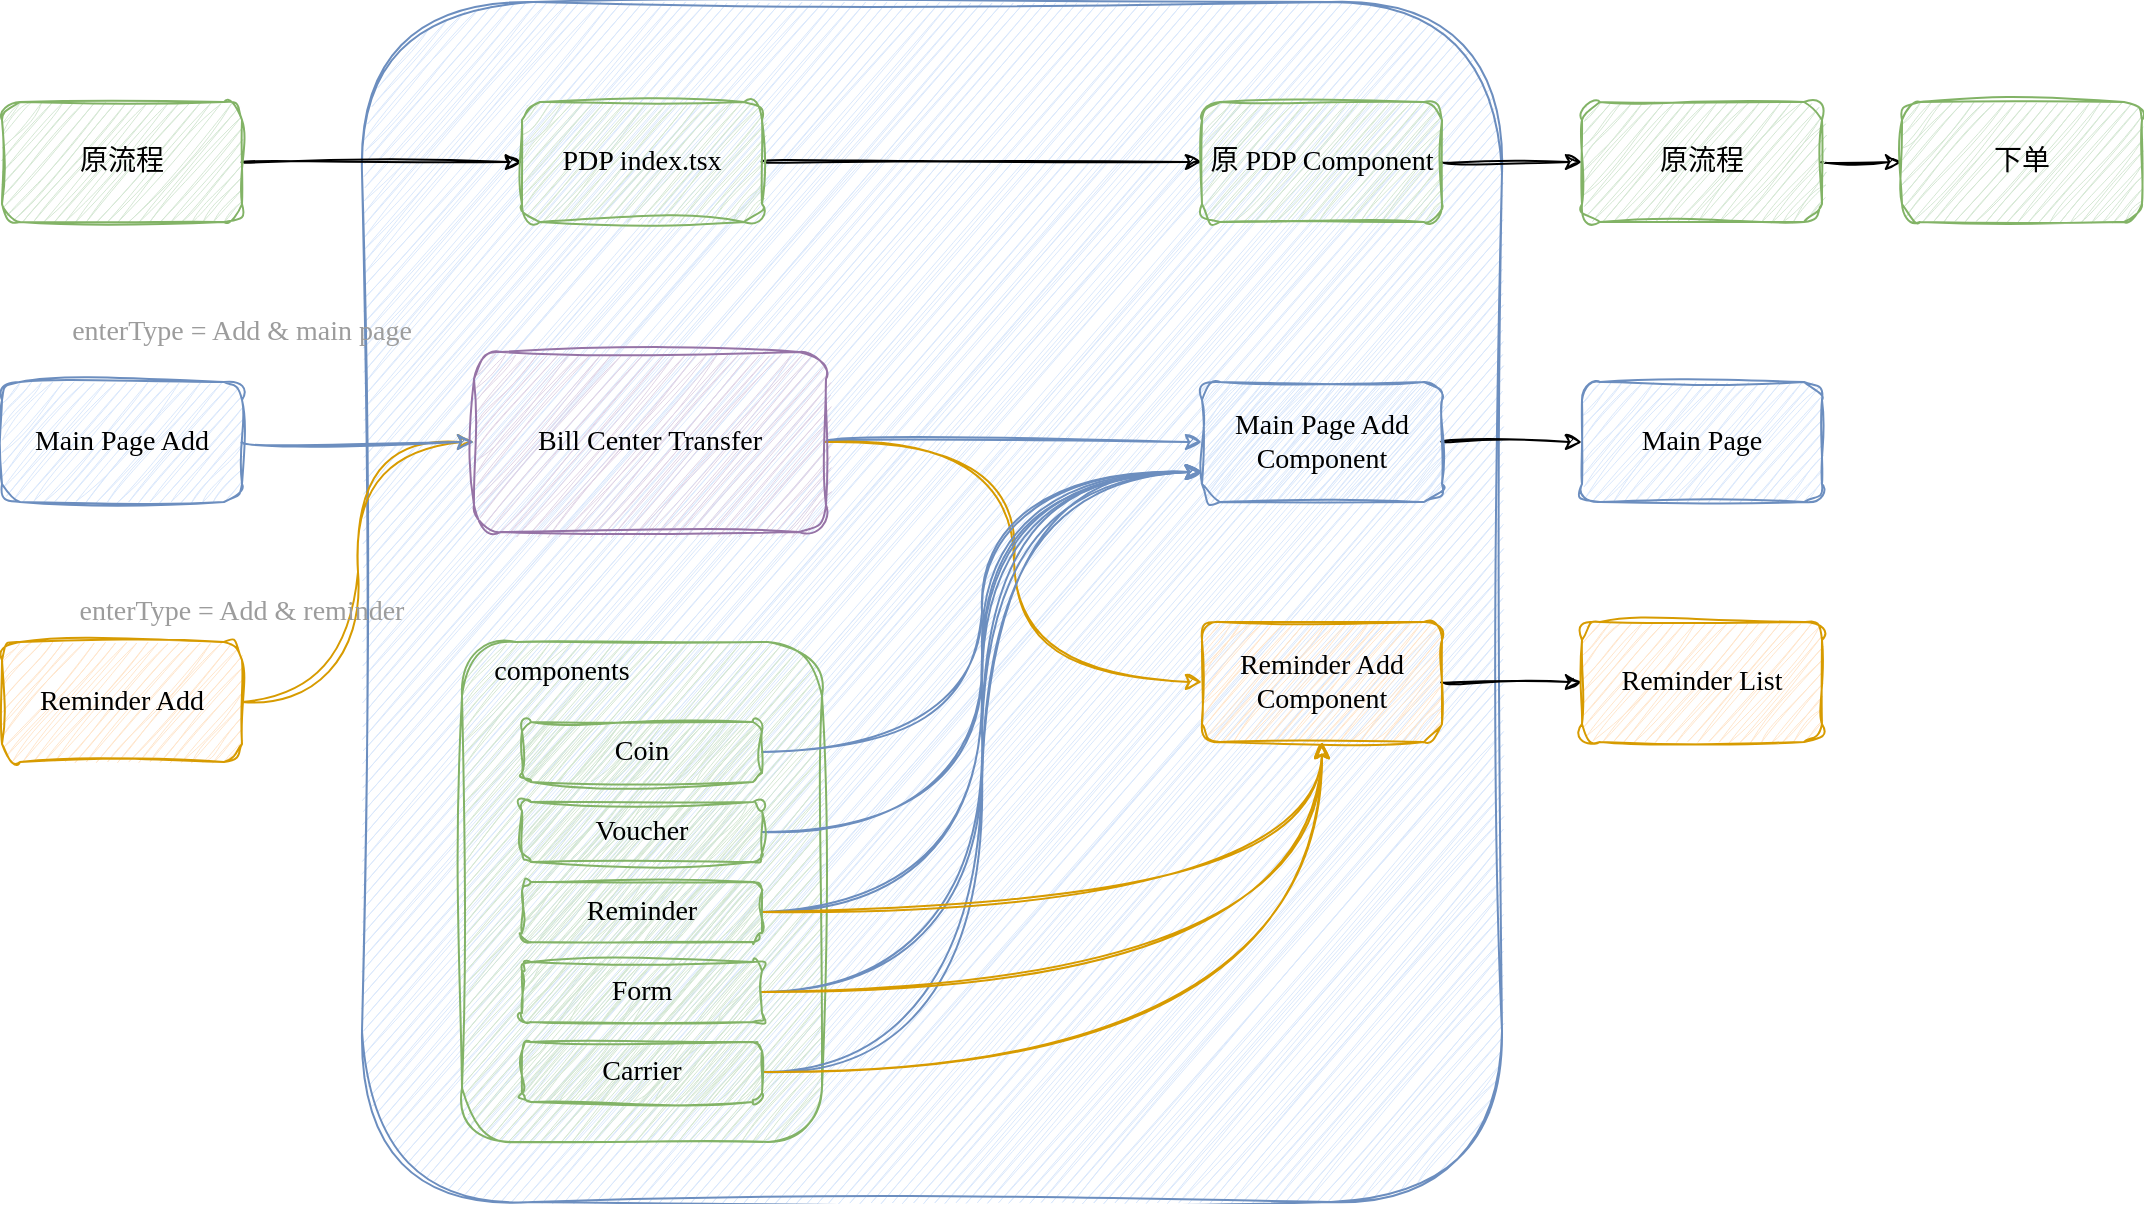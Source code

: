 <mxfile version="24.8.4" pages="3">
  <diagram name="第 1 页" id="teSIABedf8bf0ajUc_VX">
    <mxGraphModel dx="1633" dy="877" grid="1" gridSize="10" guides="1" tooltips="1" connect="1" arrows="1" fold="1" page="1" pageScale="1" pageWidth="827" pageHeight="1169" math="0" shadow="0">
      <root>
        <mxCell id="0" />
        <mxCell id="1" parent="0" />
        <mxCell id="sEB5FwpAec_Wfmmrv-Z2-6" value="" style="rounded=1;whiteSpace=wrap;html=1;sketch=1;hachureGap=4;jiggle=2;curveFitting=1;fontFamily=手札体-简;fontSize=14;labelBackgroundColor=none;fillColor=#dae8fc;strokeColor=#6c8ebf;textOpacity=50;" vertex="1" parent="1">
          <mxGeometry x="270" y="100" width="570" height="600" as="geometry" />
        </mxCell>
        <mxCell id="sEB5FwpAec_Wfmmrv-Z2-35" value="" style="rounded=1;whiteSpace=wrap;html=1;sketch=1;hachureGap=4;jiggle=2;curveFitting=1;fontFamily=手札体-简;fontSize=14;labelBackgroundColor=none;fillColor=#d5e8d4;strokeColor=#82b366;" vertex="1" parent="1">
          <mxGeometry x="320" y="420" width="180" height="250" as="geometry" />
        </mxCell>
        <mxCell id="sEB5FwpAec_Wfmmrv-Z2-27" style="edgeStyle=orthogonalEdgeStyle;shape=connector;curved=1;rounded=0;sketch=1;hachureGap=4;jiggle=2;curveFitting=1;orthogonalLoop=1;jettySize=auto;html=1;exitX=1;exitY=0.5;exitDx=0;exitDy=0;entryX=0;entryY=0.5;entryDx=0;entryDy=0;strokeColor=default;align=center;verticalAlign=middle;fontFamily=手札体-简;fontSize=14;fontColor=default;labelBackgroundColor=none;endArrow=classic;textOpacity=50;" edge="1" parent="1" source="sEB5FwpAec_Wfmmrv-Z2-1" target="sEB5FwpAec_Wfmmrv-Z2-2">
          <mxGeometry relative="1" as="geometry" />
        </mxCell>
        <mxCell id="sEB5FwpAec_Wfmmrv-Z2-1" value="原流程" style="rounded=1;whiteSpace=wrap;html=1;sketch=1;hachureGap=4;jiggle=2;curveFitting=1;fontFamily=手札体-简;fontSize=14;fillColor=#d5e8d4;strokeColor=#82b366;labelBackgroundColor=none;" vertex="1" parent="1">
          <mxGeometry x="90" y="150" width="120" height="60" as="geometry" />
        </mxCell>
        <mxCell id="sEB5FwpAec_Wfmmrv-Z2-5" value="" style="edgeStyle=orthogonalEdgeStyle;rounded=0;sketch=1;hachureGap=4;jiggle=2;curveFitting=1;orthogonalLoop=1;jettySize=auto;html=1;fontFamily=手札体-简;curved=1;exitX=1;exitY=0.5;exitDx=0;exitDy=0;fontSize=14;textOpacity=50;labelBackgroundColor=none;" edge="1" parent="1" source="sEB5FwpAec_Wfmmrv-Z2-11" target="sEB5FwpAec_Wfmmrv-Z2-4">
          <mxGeometry relative="1" as="geometry">
            <mxPoint x="910.0" y="141.3" as="sourcePoint" />
          </mxGeometry>
        </mxCell>
        <mxCell id="sEB5FwpAec_Wfmmrv-Z2-12" style="edgeStyle=orthogonalEdgeStyle;shape=connector;curved=1;rounded=0;sketch=1;hachureGap=4;jiggle=2;curveFitting=1;orthogonalLoop=1;jettySize=auto;html=1;exitX=1;exitY=0.5;exitDx=0;exitDy=0;strokeColor=default;align=center;verticalAlign=middle;fontFamily=手札体-简;fontSize=14;fontColor=default;labelBackgroundColor=none;endArrow=classic;textOpacity=50;" edge="1" parent="1" source="sEB5FwpAec_Wfmmrv-Z2-2" target="sEB5FwpAec_Wfmmrv-Z2-11">
          <mxGeometry relative="1" as="geometry" />
        </mxCell>
        <mxCell id="sEB5FwpAec_Wfmmrv-Z2-19" style="edgeStyle=orthogonalEdgeStyle;shape=connector;curved=1;rounded=0;sketch=1;hachureGap=4;jiggle=2;curveFitting=1;orthogonalLoop=1;jettySize=auto;html=1;exitX=1;exitY=0.5;exitDx=0;exitDy=0;strokeColor=#6c8ebf;align=center;verticalAlign=middle;fontFamily=手札体-简;fontSize=14;fontColor=default;labelBackgroundColor=none;endArrow=classic;entryX=0;entryY=0.5;entryDx=0;entryDy=0;fillColor=#dae8fc;textOpacity=50;" edge="1" parent="1" source="I_00KNkSAoPObTjrYQ4P-1" target="sEB5FwpAec_Wfmmrv-Z2-13">
          <mxGeometry relative="1" as="geometry" />
        </mxCell>
        <mxCell id="sEB5FwpAec_Wfmmrv-Z2-20" style="edgeStyle=orthogonalEdgeStyle;shape=connector;curved=1;rounded=0;sketch=1;hachureGap=4;jiggle=2;curveFitting=1;orthogonalLoop=1;jettySize=auto;html=1;exitX=1;exitY=0.5;exitDx=0;exitDy=0;entryX=0;entryY=0.5;entryDx=0;entryDy=0;strokeColor=#d79b00;align=center;verticalAlign=middle;fontFamily=手札体-简;fontSize=14;fontColor=default;labelBackgroundColor=none;endArrow=classic;fillColor=#ffe6cc;textOpacity=50;" edge="1" parent="1" source="I_00KNkSAoPObTjrYQ4P-1" target="sEB5FwpAec_Wfmmrv-Z2-14">
          <mxGeometry relative="1" as="geometry" />
        </mxCell>
        <mxCell id="sEB5FwpAec_Wfmmrv-Z2-2" value="PDP index.tsx" style="rounded=1;whiteSpace=wrap;html=1;sketch=1;hachureGap=4;jiggle=2;curveFitting=1;fontFamily=手札体-简;fontSize=14;fillColor=#d5e8d4;strokeColor=#82b366;labelBackgroundColor=none;" vertex="1" parent="1">
          <mxGeometry x="350" y="150" width="120" height="60" as="geometry" />
        </mxCell>
        <mxCell id="sEB5FwpAec_Wfmmrv-Z2-25" value="" style="edgeStyle=orthogonalEdgeStyle;shape=connector;curved=1;rounded=0;sketch=1;hachureGap=4;jiggle=2;curveFitting=1;orthogonalLoop=1;jettySize=auto;html=1;strokeColor=default;align=center;verticalAlign=middle;fontFamily=手札体-简;fontSize=14;fontColor=default;labelBackgroundColor=none;endArrow=classic;textOpacity=50;" edge="1" parent="1" source="sEB5FwpAec_Wfmmrv-Z2-4" target="sEB5FwpAec_Wfmmrv-Z2-24">
          <mxGeometry relative="1" as="geometry" />
        </mxCell>
        <mxCell id="sEB5FwpAec_Wfmmrv-Z2-4" value="原流程" style="rounded=1;whiteSpace=wrap;html=1;sketch=1;hachureGap=4;jiggle=2;curveFitting=1;fontFamily=手札体-简;fontSize=14;fillColor=#d5e8d4;strokeColor=#82b366;labelBackgroundColor=none;" vertex="1" parent="1">
          <mxGeometry x="880" y="150" width="120" height="60" as="geometry" />
        </mxCell>
        <mxCell id="sEB5FwpAec_Wfmmrv-Z2-11" value="原 PDP Component" style="rounded=1;whiteSpace=wrap;html=1;sketch=1;hachureGap=4;jiggle=2;curveFitting=1;fontFamily=手札体-简;fontSize=14;labelBackgroundColor=none;fillColor=#d5e8d4;strokeColor=#82b366;" vertex="1" parent="1">
          <mxGeometry x="690" y="150" width="120" height="60" as="geometry" />
        </mxCell>
        <mxCell id="sEB5FwpAec_Wfmmrv-Z2-23" style="edgeStyle=orthogonalEdgeStyle;shape=connector;curved=1;rounded=0;sketch=1;hachureGap=4;jiggle=2;curveFitting=1;orthogonalLoop=1;jettySize=auto;html=1;exitX=1;exitY=0.5;exitDx=0;exitDy=0;entryX=0;entryY=0.5;entryDx=0;entryDy=0;strokeColor=default;align=center;verticalAlign=middle;fontFamily=手札体-简;fontSize=14;fontColor=default;labelBackgroundColor=none;endArrow=classic;textOpacity=50;" edge="1" parent="1" source="sEB5FwpAec_Wfmmrv-Z2-13" target="sEB5FwpAec_Wfmmrv-Z2-21">
          <mxGeometry relative="1" as="geometry" />
        </mxCell>
        <mxCell id="sEB5FwpAec_Wfmmrv-Z2-13" value="Main Page Add Component" style="rounded=1;whiteSpace=wrap;html=1;sketch=1;hachureGap=4;jiggle=2;curveFitting=1;fontFamily=手札体-简;fontSize=14;labelBackgroundColor=none;fillColor=#dae8fc;strokeColor=#6c8ebf;" vertex="1" parent="1">
          <mxGeometry x="690" y="290" width="120" height="60" as="geometry" />
        </mxCell>
        <mxCell id="sEB5FwpAec_Wfmmrv-Z2-26" style="edgeStyle=orthogonalEdgeStyle;shape=connector;curved=1;rounded=0;sketch=1;hachureGap=4;jiggle=2;curveFitting=1;orthogonalLoop=1;jettySize=auto;html=1;exitX=1;exitY=0.5;exitDx=0;exitDy=0;strokeColor=default;align=center;verticalAlign=middle;fontFamily=手札体-简;fontSize=14;fontColor=default;labelBackgroundColor=none;endArrow=classic;textOpacity=50;" edge="1" parent="1" source="sEB5FwpAec_Wfmmrv-Z2-14" target="sEB5FwpAec_Wfmmrv-Z2-22">
          <mxGeometry relative="1" as="geometry" />
        </mxCell>
        <mxCell id="sEB5FwpAec_Wfmmrv-Z2-14" value="Reminder Add Component" style="rounded=1;whiteSpace=wrap;html=1;sketch=1;hachureGap=4;jiggle=2;curveFitting=1;fontFamily=手札体-简;fontSize=14;labelBackgroundColor=none;fillColor=#ffe6cc;strokeColor=#d79b00;" vertex="1" parent="1">
          <mxGeometry x="690" y="410" width="120" height="60" as="geometry" />
        </mxCell>
        <mxCell id="sEB5FwpAec_Wfmmrv-Z2-29" style="edgeStyle=orthogonalEdgeStyle;shape=connector;curved=1;rounded=0;sketch=1;hachureGap=4;jiggle=2;curveFitting=1;orthogonalLoop=1;jettySize=auto;html=1;exitX=1;exitY=0.5;exitDx=0;exitDy=0;strokeColor=#d79b00;align=center;verticalAlign=middle;fontFamily=手札体-简;fontSize=14;fontColor=default;labelBackgroundColor=none;endArrow=classic;entryX=0;entryY=0.5;entryDx=0;entryDy=0;fillColor=#ffe6cc;textOpacity=50;" edge="1" parent="1" source="sEB5FwpAec_Wfmmrv-Z2-15" target="I_00KNkSAoPObTjrYQ4P-1">
          <mxGeometry relative="1" as="geometry">
            <mxPoint x="350" y="255" as="targetPoint" />
          </mxGeometry>
        </mxCell>
        <mxCell id="sEB5FwpAec_Wfmmrv-Z2-15" value="Reminder Add" style="rounded=1;whiteSpace=wrap;html=1;sketch=1;hachureGap=4;jiggle=2;curveFitting=1;fontFamily=手札体-简;fontSize=14;fillColor=#ffe6cc;strokeColor=#d79b00;labelBackgroundColor=none;" vertex="1" parent="1">
          <mxGeometry x="90" y="420" width="120" height="60" as="geometry" />
        </mxCell>
        <mxCell id="sEB5FwpAec_Wfmmrv-Z2-28" style="edgeStyle=orthogonalEdgeStyle;shape=connector;curved=1;rounded=0;sketch=1;hachureGap=4;jiggle=2;curveFitting=1;orthogonalLoop=1;jettySize=auto;html=1;exitX=1;exitY=0.5;exitDx=0;exitDy=0;entryX=0;entryY=0.5;entryDx=0;entryDy=0;strokeColor=#6c8ebf;align=center;verticalAlign=middle;fontFamily=手札体-简;fontSize=14;fontColor=default;labelBackgroundColor=none;endArrow=classic;fillColor=#dae8fc;textOpacity=50;" edge="1" parent="1" source="sEB5FwpAec_Wfmmrv-Z2-16" target="I_00KNkSAoPObTjrYQ4P-1">
          <mxGeometry relative="1" as="geometry" />
        </mxCell>
        <mxCell id="sEB5FwpAec_Wfmmrv-Z2-16" value="Main Page Add" style="rounded=1;whiteSpace=wrap;html=1;sketch=1;hachureGap=4;jiggle=2;curveFitting=1;fontFamily=手札体-简;fontSize=14;fillColor=#dae8fc;strokeColor=#6c8ebf;labelBackgroundColor=none;" vertex="1" parent="1">
          <mxGeometry x="90" y="290" width="120" height="60" as="geometry" />
        </mxCell>
        <mxCell id="sEB5FwpAec_Wfmmrv-Z2-21" value="Main Page" style="rounded=1;whiteSpace=wrap;html=1;sketch=1;hachureGap=4;jiggle=2;curveFitting=1;fontFamily=手札体-简;fontSize=14;fillColor=#dae8fc;strokeColor=#6c8ebf;labelBackgroundColor=none;" vertex="1" parent="1">
          <mxGeometry x="880" y="290" width="120" height="60" as="geometry" />
        </mxCell>
        <mxCell id="sEB5FwpAec_Wfmmrv-Z2-22" value="Reminder List" style="rounded=1;whiteSpace=wrap;html=1;sketch=1;hachureGap=4;jiggle=2;curveFitting=1;fontFamily=手札体-简;fontSize=14;fillColor=#ffe6cc;strokeColor=#d79b00;labelBackgroundColor=none;" vertex="1" parent="1">
          <mxGeometry x="880" y="410" width="120" height="60" as="geometry" />
        </mxCell>
        <mxCell id="sEB5FwpAec_Wfmmrv-Z2-24" value="下单" style="rounded=1;whiteSpace=wrap;html=1;sketch=1;hachureGap=4;jiggle=2;curveFitting=1;fontFamily=手札体-简;fontSize=14;fillColor=#d5e8d4;strokeColor=#82b366;labelBackgroundColor=none;" vertex="1" parent="1">
          <mxGeometry x="1040" y="150" width="120" height="60" as="geometry" />
        </mxCell>
        <mxCell id="sEB5FwpAec_Wfmmrv-Z2-41" style="edgeStyle=orthogonalEdgeStyle;shape=connector;curved=1;rounded=0;sketch=1;hachureGap=4;jiggle=2;curveFitting=1;orthogonalLoop=1;jettySize=auto;html=1;exitX=1;exitY=0.5;exitDx=0;exitDy=0;entryX=0;entryY=0.75;entryDx=0;entryDy=0;strokeColor=#6c8ebf;align=center;verticalAlign=middle;fontFamily=Architects Daughter;fontSource=https%3A%2F%2Ffonts.googleapis.com%2Fcss%3Ffamily%3DArchitects%2BDaughter;fontSize=11;fontColor=default;labelBackgroundColor=none;endArrow=classic;fillColor=#dae8fc;textOpacity=50;" edge="1" parent="1" source="sEB5FwpAec_Wfmmrv-Z2-30" target="sEB5FwpAec_Wfmmrv-Z2-13">
          <mxGeometry relative="1" as="geometry" />
        </mxCell>
        <mxCell id="sEB5FwpAec_Wfmmrv-Z2-43" style="edgeStyle=orthogonalEdgeStyle;shape=connector;curved=1;rounded=0;sketch=1;hachureGap=4;jiggle=2;curveFitting=1;orthogonalLoop=1;jettySize=auto;html=1;exitX=1;exitY=0.5;exitDx=0;exitDy=0;entryX=0.5;entryY=1;entryDx=0;entryDy=0;strokeColor=#d79b00;align=center;verticalAlign=middle;fontFamily=Architects Daughter;fontSource=https%3A%2F%2Ffonts.googleapis.com%2Fcss%3Ffamily%3DArchitects%2BDaughter;fontSize=11;fontColor=default;labelBackgroundColor=none;endArrow=classic;fillColor=#ffe6cc;textOpacity=50;" edge="1" parent="1" source="sEB5FwpAec_Wfmmrv-Z2-30" target="sEB5FwpAec_Wfmmrv-Z2-14">
          <mxGeometry relative="1" as="geometry" />
        </mxCell>
        <mxCell id="sEB5FwpAec_Wfmmrv-Z2-30" value="Carrier" style="rounded=1;whiteSpace=wrap;html=1;sketch=1;hachureGap=4;jiggle=2;curveFitting=1;fontFamily=手札体-简;fontSize=14;fillColor=#d5e8d4;strokeColor=#82b366;labelBackgroundColor=none;" vertex="1" parent="1">
          <mxGeometry x="350" y="620" width="120" height="30" as="geometry" />
        </mxCell>
        <mxCell id="sEB5FwpAec_Wfmmrv-Z2-40" style="edgeStyle=orthogonalEdgeStyle;shape=connector;curved=1;rounded=0;sketch=1;hachureGap=4;jiggle=2;curveFitting=1;orthogonalLoop=1;jettySize=auto;html=1;exitX=1;exitY=0.5;exitDx=0;exitDy=0;entryX=0;entryY=0.75;entryDx=0;entryDy=0;strokeColor=#6c8ebf;align=center;verticalAlign=middle;fontFamily=Architects Daughter;fontSource=https%3A%2F%2Ffonts.googleapis.com%2Fcss%3Ffamily%3DArchitects%2BDaughter;fontSize=11;fontColor=default;labelBackgroundColor=none;endArrow=classic;fillColor=#dae8fc;textOpacity=50;" edge="1" parent="1" source="sEB5FwpAec_Wfmmrv-Z2-31" target="sEB5FwpAec_Wfmmrv-Z2-13">
          <mxGeometry relative="1" as="geometry" />
        </mxCell>
        <mxCell id="sEB5FwpAec_Wfmmrv-Z2-42" style="edgeStyle=orthogonalEdgeStyle;shape=connector;curved=1;rounded=0;sketch=1;hachureGap=4;jiggle=2;curveFitting=1;orthogonalLoop=1;jettySize=auto;html=1;exitX=1;exitY=0.5;exitDx=0;exitDy=0;entryX=0.5;entryY=1;entryDx=0;entryDy=0;strokeColor=#d79b00;align=center;verticalAlign=middle;fontFamily=Architects Daughter;fontSource=https%3A%2F%2Ffonts.googleapis.com%2Fcss%3Ffamily%3DArchitects%2BDaughter;fontSize=11;fontColor=default;labelBackgroundColor=none;endArrow=classic;fillColor=#ffe6cc;textOpacity=50;" edge="1" parent="1" source="sEB5FwpAec_Wfmmrv-Z2-31" target="sEB5FwpAec_Wfmmrv-Z2-14">
          <mxGeometry relative="1" as="geometry" />
        </mxCell>
        <mxCell id="sEB5FwpAec_Wfmmrv-Z2-31" value="Form" style="rounded=1;whiteSpace=wrap;html=1;sketch=1;hachureGap=4;jiggle=2;curveFitting=1;fontFamily=手札体-简;fontSize=14;fillColor=#d5e8d4;strokeColor=#82b366;labelBackgroundColor=none;" vertex="1" parent="1">
          <mxGeometry x="350" y="580" width="120" height="30" as="geometry" />
        </mxCell>
        <mxCell id="sEB5FwpAec_Wfmmrv-Z2-37" style="edgeStyle=orthogonalEdgeStyle;shape=connector;curved=1;rounded=0;sketch=1;hachureGap=4;jiggle=2;curveFitting=1;orthogonalLoop=1;jettySize=auto;html=1;exitX=1;exitY=0.5;exitDx=0;exitDy=0;entryX=0;entryY=0.75;entryDx=0;entryDy=0;strokeColor=#6c8ebf;align=center;verticalAlign=middle;fontFamily=Architects Daughter;fontSource=https%3A%2F%2Ffonts.googleapis.com%2Fcss%3Ffamily%3DArchitects%2BDaughter;fontSize=11;fontColor=default;labelBackgroundColor=none;endArrow=classic;fillColor=#dae8fc;textOpacity=50;" edge="1" parent="1" source="sEB5FwpAec_Wfmmrv-Z2-32" target="sEB5FwpAec_Wfmmrv-Z2-13">
          <mxGeometry relative="1" as="geometry" />
        </mxCell>
        <mxCell id="sEB5FwpAec_Wfmmrv-Z2-32" value="Coin" style="rounded=1;whiteSpace=wrap;html=1;sketch=1;hachureGap=4;jiggle=2;curveFitting=1;fontFamily=手札体-简;fontSize=14;fillColor=#d5e8d4;strokeColor=#82b366;labelBackgroundColor=none;" vertex="1" parent="1">
          <mxGeometry x="350" y="460" width="120" height="30" as="geometry" />
        </mxCell>
        <mxCell id="sEB5FwpAec_Wfmmrv-Z2-39" style="edgeStyle=orthogonalEdgeStyle;shape=connector;curved=1;rounded=0;sketch=1;hachureGap=4;jiggle=2;curveFitting=1;orthogonalLoop=1;jettySize=auto;html=1;exitX=1;exitY=0.5;exitDx=0;exitDy=0;entryX=0;entryY=0.75;entryDx=0;entryDy=0;strokeColor=#6c8ebf;align=center;verticalAlign=middle;fontFamily=Architects Daughter;fontSource=https%3A%2F%2Ffonts.googleapis.com%2Fcss%3Ffamily%3DArchitects%2BDaughter;fontSize=11;fontColor=default;labelBackgroundColor=none;endArrow=classic;fillColor=#dae8fc;textOpacity=50;" edge="1" parent="1" source="sEB5FwpAec_Wfmmrv-Z2-33" target="sEB5FwpAec_Wfmmrv-Z2-13">
          <mxGeometry relative="1" as="geometry" />
        </mxCell>
        <mxCell id="sEB5FwpAec_Wfmmrv-Z2-44" style="edgeStyle=orthogonalEdgeStyle;shape=connector;curved=1;rounded=0;sketch=1;hachureGap=4;jiggle=2;curveFitting=1;orthogonalLoop=1;jettySize=auto;html=1;exitX=1;exitY=0.5;exitDx=0;exitDy=0;entryX=0.5;entryY=1;entryDx=0;entryDy=0;strokeColor=#d79b00;align=center;verticalAlign=middle;fontFamily=Architects Daughter;fontSource=https%3A%2F%2Ffonts.googleapis.com%2Fcss%3Ffamily%3DArchitects%2BDaughter;fontSize=11;fontColor=default;labelBackgroundColor=none;endArrow=classic;fillColor=#ffe6cc;textOpacity=50;" edge="1" parent="1" source="sEB5FwpAec_Wfmmrv-Z2-33" target="sEB5FwpAec_Wfmmrv-Z2-14">
          <mxGeometry relative="1" as="geometry" />
        </mxCell>
        <mxCell id="sEB5FwpAec_Wfmmrv-Z2-33" value="Reminder" style="rounded=1;whiteSpace=wrap;html=1;sketch=1;hachureGap=4;jiggle=2;curveFitting=1;fontFamily=手札体-简;fontSize=14;fillColor=#d5e8d4;strokeColor=#82b366;labelBackgroundColor=none;" vertex="1" parent="1">
          <mxGeometry x="350" y="540" width="120" height="30" as="geometry" />
        </mxCell>
        <mxCell id="sEB5FwpAec_Wfmmrv-Z2-38" style="edgeStyle=orthogonalEdgeStyle;shape=connector;curved=1;rounded=0;sketch=1;hachureGap=4;jiggle=2;curveFitting=1;orthogonalLoop=1;jettySize=auto;html=1;exitX=1;exitY=0.5;exitDx=0;exitDy=0;entryX=0;entryY=0.75;entryDx=0;entryDy=0;strokeColor=#6c8ebf;align=center;verticalAlign=middle;fontFamily=Architects Daughter;fontSource=https%3A%2F%2Ffonts.googleapis.com%2Fcss%3Ffamily%3DArchitects%2BDaughter;fontSize=11;fontColor=default;labelBackgroundColor=none;endArrow=classic;fillColor=#dae8fc;textOpacity=50;" edge="1" parent="1" source="sEB5FwpAec_Wfmmrv-Z2-34" target="sEB5FwpAec_Wfmmrv-Z2-13">
          <mxGeometry relative="1" as="geometry" />
        </mxCell>
        <mxCell id="sEB5FwpAec_Wfmmrv-Z2-34" value="Voucher" style="rounded=1;whiteSpace=wrap;html=1;sketch=1;hachureGap=4;jiggle=2;curveFitting=1;fontFamily=手札体-简;fontSize=14;fillColor=#d5e8d4;strokeColor=#82b366;labelBackgroundColor=none;" vertex="1" parent="1">
          <mxGeometry x="350" y="500" width="120" height="30" as="geometry" />
        </mxCell>
        <mxCell id="sEB5FwpAec_Wfmmrv-Z2-36" value="components" style="text;html=1;align=center;verticalAlign=middle;whiteSpace=wrap;rounded=0;fontFamily=手札体-简;fontSize=14;fontColor=default;labelBackgroundColor=none;" vertex="1" parent="1">
          <mxGeometry x="340" y="420" width="60" height="30" as="geometry" />
        </mxCell>
        <mxCell id="sEB5FwpAec_Wfmmrv-Z2-46" value="enterType = Add &amp;amp; main page" style="text;html=1;align=center;verticalAlign=middle;whiteSpace=wrap;rounded=0;fontFamily=手札体-简;fontSize=14;fontColor=#9c9c9c;labelBackgroundColor=none;" vertex="1" parent="1">
          <mxGeometry x="100" y="250" width="220" height="30" as="geometry" />
        </mxCell>
        <mxCell id="sEB5FwpAec_Wfmmrv-Z2-47" value="enterType = Add &amp;amp; reminder" style="text;html=1;align=center;verticalAlign=middle;whiteSpace=wrap;rounded=0;fontFamily=手札体-简;fontSize=14;fontColor=#9c9c9c;labelBackgroundColor=none;" vertex="1" parent="1">
          <mxGeometry x="110" y="390" width="200" height="30" as="geometry" />
        </mxCell>
        <mxCell id="I_00KNkSAoPObTjrYQ4P-1" value="Bill Center Transfer" style="rounded=1;whiteSpace=wrap;html=1;sketch=1;hachureGap=4;jiggle=2;curveFitting=1;fontFamily=手札体-简;fontSize=14;fillColor=#e1d5e7;strokeColor=#9673a6;labelBackgroundColor=none;" vertex="1" parent="1">
          <mxGeometry x="326" y="275" width="176" height="90" as="geometry" />
        </mxCell>
      </root>
    </mxGraphModel>
  </diagram>
  <diagram id="Gx0PBL7qfGSmgcqi8eWl" name="第 2 页">
    <mxGraphModel dx="1633" dy="877" grid="1" gridSize="10" guides="1" tooltips="1" connect="1" arrows="1" fold="1" page="1" pageScale="1" pageWidth="827" pageHeight="1169" math="0" shadow="0">
      <root>
        <mxCell id="0" />
        <mxCell id="1" parent="0" />
        <mxCell id="eZN3rfs6bmmg2jXLvzz0-13" value="" style="rounded=1;whiteSpace=wrap;html=1;sketch=1;hachureGap=4;jiggle=2;curveFitting=1;fontFamily=Architects Daughter;fontSource=https%3A%2F%2Ffonts.googleapis.com%2Fcss%3Ffamily%3DArchitects%2BDaughter;fontSize=11;labelBackgroundColor=none;fillColor=#dae8fc;strokeColor=#6c8ebf;" vertex="1" parent="1">
          <mxGeometry x="595" y="120" width="350" height="210" as="geometry" />
        </mxCell>
        <mxCell id="eZN3rfs6bmmg2jXLvzz0-3" value="" style="edgeStyle=orthogonalEdgeStyle;shape=connector;curved=1;rounded=0;sketch=1;hachureGap=4;jiggle=2;curveFitting=1;orthogonalLoop=1;jettySize=auto;html=1;strokeColor=#6c8ebf;align=center;verticalAlign=middle;fontFamily=手札体-简;fontSize=14;fontColor=default;labelBackgroundColor=none;endArrow=classic;fillColor=#dae8fc;exitX=1;exitY=0.5;exitDx=0;exitDy=0;" edge="1" parent="1" source="T_SxSCXt8mJFyukf1s7O-1" target="eZN3rfs6bmmg2jXLvzz0-2">
          <mxGeometry relative="1" as="geometry" />
        </mxCell>
        <mxCell id="eZN3rfs6bmmg2jXLvzz0-5" style="edgeStyle=orthogonalEdgeStyle;shape=connector;curved=1;rounded=0;sketch=1;hachureGap=4;jiggle=2;curveFitting=1;orthogonalLoop=1;jettySize=auto;html=1;exitX=1;exitY=0.5;exitDx=0;exitDy=0;entryX=0;entryY=0.5;entryDx=0;entryDy=0;strokeColor=#6c8ebf;align=center;verticalAlign=middle;fontFamily=Architects Daughter;fontSource=https%3A%2F%2Ffonts.googleapis.com%2Fcss%3Ffamily%3DArchitects%2BDaughter;fontSize=11;fontColor=default;labelBackgroundColor=none;endArrow=classic;fillColor=#dae8fc;" edge="1" parent="1" source="T_SxSCXt8mJFyukf1s7O-1" target="eZN3rfs6bmmg2jXLvzz0-4">
          <mxGeometry relative="1" as="geometry" />
        </mxCell>
        <mxCell id="eZN3rfs6bmmg2jXLvzz0-1" value="MyBills H5" style="rounded=1;whiteSpace=wrap;html=1;sketch=1;hachureGap=4;jiggle=2;curveFitting=1;fontFamily=手札体-简;fontSize=14;labelBackgroundColor=none;fillColor=#d5e8d4;strokeColor=#82b366;" vertex="1" parent="1">
          <mxGeometry x="170" y="160" width="120" height="60" as="geometry" />
        </mxCell>
        <mxCell id="eZN3rfs6bmmg2jXLvzz0-7" value="" style="edgeStyle=orthogonalEdgeStyle;shape=connector;curved=1;rounded=0;sketch=1;hachureGap=4;jiggle=2;curveFitting=1;orthogonalLoop=1;jettySize=auto;html=1;strokeColor=#6c8ebf;align=center;verticalAlign=middle;fontFamily=Architects Daughter;fontSource=https%3A%2F%2Ffonts.googleapis.com%2Fcss%3Ffamily%3DArchitects%2BDaughter;fontSize=11;fontColor=default;labelBackgroundColor=none;endArrow=classic;fillColor=#dae8fc;" edge="1" parent="1" source="eZN3rfs6bmmg2jXLvzz0-2" target="eZN3rfs6bmmg2jXLvzz0-6">
          <mxGeometry relative="1" as="geometry" />
        </mxCell>
        <mxCell id="eZN3rfs6bmmg2jXLvzz0-18" style="edgeStyle=orthogonalEdgeStyle;shape=connector;curved=1;rounded=0;sketch=1;hachureGap=4;jiggle=2;curveFitting=1;orthogonalLoop=1;jettySize=auto;html=1;exitX=0.5;exitY=1;exitDx=0;exitDy=0;strokeColor=#9673a6;align=center;verticalAlign=middle;fontFamily=Architects Daughter;fontSource=https%3A%2F%2Ffonts.googleapis.com%2Fcss%3Ffamily%3DArchitects%2BDaughter;fontSize=11;fontColor=default;labelBackgroundColor=none;endArrow=classic;fillColor=#e1d5e7;" edge="1" parent="1" source="T_SxSCXt8mJFyukf1s7O-1" target="eZN3rfs6bmmg2jXLvzz0-17">
          <mxGeometry relative="1" as="geometry" />
        </mxCell>
        <mxCell id="eZN3rfs6bmmg2jXLvzz0-2" value="Select Carrier" style="rounded=1;whiteSpace=wrap;html=1;sketch=1;hachureGap=4;jiggle=2;curveFitting=1;fontFamily=手札体-简;fontSize=14;labelBackgroundColor=none;fillColor=#dae8fc;strokeColor=#6c8ebf;" vertex="1" parent="1">
          <mxGeometry x="635" y="160" width="120" height="60" as="geometry" />
        </mxCell>
        <mxCell id="eZN3rfs6bmmg2jXLvzz0-26" style="edgeStyle=orthogonalEdgeStyle;shape=connector;curved=1;rounded=0;sketch=1;hachureGap=4;jiggle=2;curveFitting=1;orthogonalLoop=1;jettySize=auto;html=1;exitX=0.5;exitY=1;exitDx=0;exitDy=0;entryX=0.5;entryY=0;entryDx=0;entryDy=0;strokeColor=#d79b00;align=center;verticalAlign=middle;fontFamily=Architects Daughter;fontSource=https%3A%2F%2Ffonts.googleapis.com%2Fcss%3Ffamily%3DArchitects%2BDaughter;fontSize=11;fontColor=default;labelBackgroundColor=none;endArrow=classic;fillColor=#ffe6cc;" edge="1" parent="1" source="eZN3rfs6bmmg2jXLvzz0-4" target="eZN3rfs6bmmg2jXLvzz0-24">
          <mxGeometry relative="1" as="geometry" />
        </mxCell>
        <mxCell id="eZN3rfs6bmmg2jXLvzz0-4" value="PDP" style="rounded=1;whiteSpace=wrap;html=1;sketch=1;hachureGap=4;jiggle=2;curveFitting=1;fontFamily=手札体-简;fontSize=14;labelBackgroundColor=none;fillColor=#dae8fc;strokeColor=#6c8ebf;" vertex="1" parent="1">
          <mxGeometry x="635" y="250" width="120" height="60" as="geometry" />
        </mxCell>
        <mxCell id="eZN3rfs6bmmg2jXLvzz0-27" style="edgeStyle=orthogonalEdgeStyle;shape=connector;curved=1;rounded=0;sketch=1;hachureGap=4;jiggle=2;curveFitting=1;orthogonalLoop=1;jettySize=auto;html=1;exitX=0.5;exitY=1;exitDx=0;exitDy=0;strokeColor=#d79b00;align=center;verticalAlign=middle;fontFamily=Architects Daughter;fontSource=https%3A%2F%2Ffonts.googleapis.com%2Fcss%3Ffamily%3DArchitects%2BDaughter;fontSize=11;fontColor=default;labelBackgroundColor=none;endArrow=classic;fillColor=#ffe6cc;" edge="1" parent="1" source="eZN3rfs6bmmg2jXLvzz0-6">
          <mxGeometry relative="1" as="geometry">
            <mxPoint x="770" y="360" as="targetPoint" />
          </mxGeometry>
        </mxCell>
        <mxCell id="eZN3rfs6bmmg2jXLvzz0-6" value="PDP" style="rounded=1;whiteSpace=wrap;html=1;sketch=1;hachureGap=4;jiggle=2;curveFitting=1;fontFamily=手札体-简;fontSize=14;labelBackgroundColor=none;fillColor=#dae8fc;strokeColor=#6c8ebf;" vertex="1" parent="1">
          <mxGeometry x="795" y="160" width="120" height="60" as="geometry" />
        </mxCell>
        <mxCell id="eZN3rfs6bmmg2jXLvzz0-14" value="Add 流程" style="text;html=1;align=center;verticalAlign=middle;whiteSpace=wrap;rounded=0;fontFamily=手札体-简;fontSize=15;fontColor=default;labelBackgroundColor=none;" vertex="1" parent="1">
          <mxGeometry x="595" y="120" width="90" height="30" as="geometry" />
        </mxCell>
        <mxCell id="eZN3rfs6bmmg2jXLvzz0-28" style="edgeStyle=orthogonalEdgeStyle;shape=connector;curved=1;rounded=0;sketch=1;hachureGap=4;jiggle=2;curveFitting=1;orthogonalLoop=1;jettySize=auto;html=1;exitX=1;exitY=0.5;exitDx=0;exitDy=0;entryX=0;entryY=0.5;entryDx=0;entryDy=0;strokeColor=#9673a6;align=center;verticalAlign=middle;fontFamily=Architects Daughter;fontSource=https%3A%2F%2Ffonts.googleapis.com%2Fcss%3Ffamily%3DArchitects%2BDaughter;fontSize=11;fontColor=default;labelBackgroundColor=none;endArrow=classic;fillColor=#e1d5e7;" edge="1" parent="1" source="eZN3rfs6bmmg2jXLvzz0-17" target="eZN3rfs6bmmg2jXLvzz0-24">
          <mxGeometry relative="1" as="geometry" />
        </mxCell>
        <mxCell id="eZN3rfs6bmmg2jXLvzz0-17" value="记录 rootTag" style="rounded=1;whiteSpace=wrap;html=1;sketch=1;hachureGap=4;jiggle=2;curveFitting=1;fontFamily=手札体-简;fontSize=14;labelBackgroundColor=none;fillColor=#e1d5e7;strokeColor=#9673a6;" vertex="1" parent="1">
          <mxGeometry x="390" y="360" width="120" height="60" as="geometry" />
        </mxCell>
        <mxCell id="eZN3rfs6bmmg2jXLvzz0-29" style="edgeStyle=orthogonalEdgeStyle;shape=connector;curved=1;rounded=0;sketch=1;hachureGap=4;jiggle=2;curveFitting=1;orthogonalLoop=1;jettySize=auto;html=1;exitX=0.5;exitY=1;exitDx=0;exitDy=0;entryX=0.5;entryY=1;entryDx=0;entryDy=0;strokeColor=#d79b00;align=center;verticalAlign=middle;fontFamily=Architects Daughter;fontSource=https%3A%2F%2Ffonts.googleapis.com%2Fcss%3Ffamily%3DArchitects%2BDaughter;fontSize=11;fontColor=default;labelBackgroundColor=none;endArrow=classic;fillColor=#ffe6cc;" edge="1" parent="1" source="eZN3rfs6bmmg2jXLvzz0-30" target="eZN3rfs6bmmg2jXLvzz0-1">
          <mxGeometry relative="1" as="geometry">
            <Array as="points" />
          </mxGeometry>
        </mxCell>
        <mxCell id="eZN3rfs6bmmg2jXLvzz0-32" style="edgeStyle=orthogonalEdgeStyle;shape=connector;curved=1;rounded=0;sketch=1;hachureGap=4;jiggle=2;curveFitting=1;orthogonalLoop=1;jettySize=auto;html=1;exitX=0.5;exitY=1;exitDx=0;exitDy=0;entryX=0.5;entryY=0;entryDx=0;entryDy=0;strokeColor=default;align=center;verticalAlign=middle;fontFamily=Architects Daughter;fontSource=https%3A%2F%2Ffonts.googleapis.com%2Fcss%3Ffamily%3DArchitects%2BDaughter;fontSize=11;fontColor=default;labelBackgroundColor=none;endArrow=classic;" edge="1" parent="1" source="eZN3rfs6bmmg2jXLvzz0-24" target="eZN3rfs6bmmg2jXLvzz0-30">
          <mxGeometry relative="1" as="geometry" />
        </mxCell>
        <mxCell id="eZN3rfs6bmmg2jXLvzz0-24" value="读取 RN&lt;div&gt;history stack&lt;/div&gt;" style="rounded=1;whiteSpace=wrap;html=1;sketch=1;hachureGap=4;jiggle=2;curveFitting=1;fontFamily=手札体-简;fontSize=14;labelBackgroundColor=none;fillColor=#ffe6cc;strokeColor=#d79b00;" vertex="1" parent="1">
          <mxGeometry x="710" y="360" width="120" height="60" as="geometry" />
        </mxCell>
        <mxCell id="eZN3rfs6bmmg2jXLvzz0-30" value="计算回退步数" style="rounded=1;whiteSpace=wrap;html=1;sketch=1;hachureGap=4;jiggle=2;curveFitting=1;fontFamily=手札体-简;fontSize=14;labelBackgroundColor=none;fillColor=#ffe6cc;strokeColor=#d79b00;" vertex="1" parent="1">
          <mxGeometry x="710" y="450" width="120" height="60" as="geometry" />
        </mxCell>
        <mxCell id="P3Yt_kHlLX-0_-PAfEoC-1" value="" style="rounded=1;whiteSpace=wrap;html=1;sketch=1;hachureGap=4;jiggle=2;curveFitting=1;fontFamily=Architects Daughter;fontSource=https%3A%2F%2Ffonts.googleapis.com%2Fcss%3Ffamily%3DArchitects%2BDaughter;fontSize=11;labelBackgroundColor=default;fillColor=#dae8fc;strokeColor=#6c8ebf;opacity=60;" vertex="1" parent="1">
          <mxGeometry x="720" y="640" width="350" height="210" as="geometry" />
        </mxCell>
        <mxCell id="P3Yt_kHlLX-0_-PAfEoC-2" value="" style="edgeStyle=orthogonalEdgeStyle;shape=connector;curved=1;rounded=0;sketch=1;hachureGap=4;jiggle=2;curveFitting=1;orthogonalLoop=1;jettySize=auto;html=1;strokeColor=#6c8ebf;align=center;verticalAlign=middle;fontFamily=手札体-简;fontSize=14;fontColor=default;labelBackgroundColor=default;endArrow=classic;fillColor=#dae8fc;" edge="1" parent="1" source="P3Yt_kHlLX-0_-PAfEoC-4" target="P3Yt_kHlLX-0_-PAfEoC-6">
          <mxGeometry relative="1" as="geometry" />
        </mxCell>
        <mxCell id="P3Yt_kHlLX-0_-PAfEoC-3" style="edgeStyle=orthogonalEdgeStyle;shape=connector;curved=1;rounded=0;sketch=1;hachureGap=4;jiggle=2;curveFitting=1;orthogonalLoop=1;jettySize=auto;html=1;exitX=1;exitY=0.5;exitDx=0;exitDy=0;entryX=0;entryY=0.5;entryDx=0;entryDy=0;strokeColor=#6c8ebf;align=center;verticalAlign=middle;fontFamily=Architects Daughter;fontSource=https%3A%2F%2Ffonts.googleapis.com%2Fcss%3Ffamily%3DArchitects%2BDaughter;fontSize=11;fontColor=default;labelBackgroundColor=default;endArrow=classic;fillColor=#dae8fc;" edge="1" parent="1" source="P3Yt_kHlLX-0_-PAfEoC-4" target="P3Yt_kHlLX-0_-PAfEoC-8">
          <mxGeometry relative="1" as="geometry" />
        </mxCell>
        <mxCell id="P3Yt_kHlLX-0_-PAfEoC-4" value="MyBills H5" style="rounded=1;whiteSpace=wrap;html=1;sketch=1;hachureGap=4;jiggle=2;curveFitting=1;fontFamily=手札体-简;fontSize=14;labelBackgroundColor=default;fillColor=#d5e8d4;strokeColor=#82b366;" vertex="1" parent="1">
          <mxGeometry x="480" y="680" width="120" height="60" as="geometry" />
        </mxCell>
        <mxCell id="P3Yt_kHlLX-0_-PAfEoC-5" value="" style="edgeStyle=orthogonalEdgeStyle;shape=connector;curved=1;rounded=0;sketch=1;hachureGap=4;jiggle=2;curveFitting=1;orthogonalLoop=1;jettySize=auto;html=1;strokeColor=#6c8ebf;align=center;verticalAlign=middle;fontFamily=Architects Daughter;fontSource=https%3A%2F%2Ffonts.googleapis.com%2Fcss%3Ffamily%3DArchitects%2BDaughter;fontSize=11;fontColor=default;labelBackgroundColor=default;endArrow=classic;fillColor=#dae8fc;" edge="1" parent="1" source="P3Yt_kHlLX-0_-PAfEoC-6" target="P3Yt_kHlLX-0_-PAfEoC-11">
          <mxGeometry relative="1" as="geometry" />
        </mxCell>
        <mxCell id="P3Yt_kHlLX-0_-PAfEoC-6" value="Select Carrier" style="rounded=1;whiteSpace=wrap;html=1;sketch=1;hachureGap=4;jiggle=2;curveFitting=1;fontFamily=手札体-简;fontSize=14;labelBackgroundColor=default;fillColor=#dae8fc;strokeColor=#6c8ebf;" vertex="1" parent="1">
          <mxGeometry x="760" y="680" width="120" height="60" as="geometry" />
        </mxCell>
        <mxCell id="P3Yt_kHlLX-0_-PAfEoC-8" value="PDP" style="rounded=1;whiteSpace=wrap;html=1;sketch=1;hachureGap=4;jiggle=2;curveFitting=1;fontFamily=手札体-简;fontSize=14;labelBackgroundColor=default;fillColor=#dae8fc;strokeColor=#6c8ebf;" vertex="1" parent="1">
          <mxGeometry x="760" y="770" width="120" height="60" as="geometry" />
        </mxCell>
        <mxCell id="P3Yt_kHlLX-0_-PAfEoC-11" value="PDP" style="rounded=1;whiteSpace=wrap;html=1;sketch=1;hachureGap=4;jiggle=2;curveFitting=1;fontFamily=手札体-简;fontSize=14;labelBackgroundColor=default;fillColor=#dae8fc;strokeColor=#6c8ebf;" vertex="1" parent="1">
          <mxGeometry x="920" y="680" width="120" height="60" as="geometry" />
        </mxCell>
        <mxCell id="P3Yt_kHlLX-0_-PAfEoC-12" value="Add 流程" style="text;html=1;align=center;verticalAlign=middle;whiteSpace=wrap;rounded=0;fontFamily=手札体-简;fontSize=15;fontColor=default;labelBackgroundColor=none;" vertex="1" parent="1">
          <mxGeometry x="720" y="640" width="90" height="30" as="geometry" />
        </mxCell>
        <mxCell id="P3Yt_kHlLX-0_-PAfEoC-16" style="edgeStyle=orthogonalEdgeStyle;shape=connector;curved=1;rounded=0;sketch=1;hachureGap=4;jiggle=2;curveFitting=1;orthogonalLoop=1;jettySize=auto;html=1;exitX=1;exitY=0.5;exitDx=0;exitDy=0;entryX=0;entryY=0.5;entryDx=0;entryDy=0;strokeColor=default;align=center;verticalAlign=middle;fontFamily=Architects Daughter;fontSource=https%3A%2F%2Ffonts.googleapis.com%2Fcss%3Ffamily%3DArchitects%2BDaughter;fontSize=11;fontColor=default;labelBackgroundColor=default;endArrow=classic;" edge="1" parent="1" source="P3Yt_kHlLX-0_-PAfEoC-15" target="P3Yt_kHlLX-0_-PAfEoC-4">
          <mxGeometry relative="1" as="geometry" />
        </mxCell>
        <mxCell id="P3Yt_kHlLX-0_-PAfEoC-15" value="bill RN 页面" style="rounded=1;whiteSpace=wrap;html=1;sketch=1;hachureGap=4;jiggle=2;curveFitting=1;fontFamily=手札体-简;fontSize=14;labelBackgroundColor=default;fillColor=#dae8fc;strokeColor=#6c8ebf;opacity=30;" vertex="1" parent="1">
          <mxGeometry x="320" y="680" width="120" height="60" as="geometry" />
        </mxCell>
        <mxCell id="P3Yt_kHlLX-0_-PAfEoC-17" style="edgeStyle=orthogonalEdgeStyle;shape=connector;curved=1;rounded=0;sketch=1;hachureGap=4;jiggle=2;curveFitting=1;orthogonalLoop=1;jettySize=auto;html=1;entryX=0;entryY=0.5;entryDx=0;entryDy=0;strokeColor=default;align=center;verticalAlign=middle;fontFamily=Architects Daughter;fontSource=https%3A%2F%2Ffonts.googleapis.com%2Fcss%3Ffamily%3DArchitects%2BDaughter;fontSize=11;fontColor=default;labelBackgroundColor=default;endArrow=classic;" edge="1" parent="1">
          <mxGeometry relative="1" as="geometry">
            <mxPoint x="280" y="710" as="sourcePoint" />
            <mxPoint x="320" y="709.5" as="targetPoint" />
          </mxGeometry>
        </mxCell>
        <mxCell id="P3Yt_kHlLX-0_-PAfEoC-18" value="MyBills H5" style="rounded=1;whiteSpace=wrap;html=1;sketch=1;hachureGap=4;jiggle=2;curveFitting=1;fontFamily=手札体-简;fontSize=14;labelBackgroundColor=default;fillColor=#d5e8d4;strokeColor=#82b366;" vertex="1" parent="1">
          <mxGeometry x="320" y="870" width="120" height="60" as="geometry" />
        </mxCell>
        <mxCell id="P3Yt_kHlLX-0_-PAfEoC-19" value="其他页面" style="rounded=1;whiteSpace=wrap;html=1;sketch=1;hachureGap=4;jiggle=2;curveFitting=1;fontFamily=手札体-简;fontSize=14;labelBackgroundColor=default;fillColor=#ffe6cc;strokeColor=#d79b00;" vertex="1" parent="1">
          <mxGeometry x="160" y="680" width="120" height="60" as="geometry" />
        </mxCell>
        <mxCell id="P3Yt_kHlLX-0_-PAfEoC-21" style="edgeStyle=orthogonalEdgeStyle;shape=connector;curved=1;rounded=0;sketch=1;hachureGap=4;jiggle=2;curveFitting=1;orthogonalLoop=1;jettySize=auto;html=1;exitX=1;exitY=0.5;exitDx=0;exitDy=0;entryX=0;entryY=0.5;entryDx=0;entryDy=0;strokeColor=default;align=center;verticalAlign=middle;fontFamily=Architects Daughter;fontSource=https%3A%2F%2Ffonts.googleapis.com%2Fcss%3Ffamily%3DArchitects%2BDaughter;fontSize=11;fontColor=default;labelBackgroundColor=default;endArrow=classic;" edge="1" parent="1" source="P3Yt_kHlLX-0_-PAfEoC-20" target="P3Yt_kHlLX-0_-PAfEoC-18">
          <mxGeometry relative="1" as="geometry" />
        </mxCell>
        <mxCell id="P3Yt_kHlLX-0_-PAfEoC-20" value="其他页面" style="rounded=1;whiteSpace=wrap;html=1;sketch=1;hachureGap=4;jiggle=2;curveFitting=1;fontFamily=手札体-简;fontSize=14;labelBackgroundColor=default;fillColor=#ffe6cc;strokeColor=#d79b00;" vertex="1" parent="1">
          <mxGeometry x="160" y="870" width="120" height="60" as="geometry" />
        </mxCell>
        <mxCell id="P3Yt_kHlLX-0_-PAfEoC-22" value="" style="shape=flexArrow;endArrow=classic;html=1;rounded=0;sketch=1;hachureGap=4;jiggle=2;curveFitting=1;strokeColor=#b85450;align=center;verticalAlign=middle;fontFamily=Architects Daughter;fontSource=https%3A%2F%2Ffonts.googleapis.com%2Fcss%3Ffamily%3DArchitects%2BDaughter;fontSize=11;fontColor=default;labelBackgroundColor=default;edgeStyle=orthogonalEdgeStyle;curved=1;fillColor=#f8cecc;" edge="1" parent="1">
          <mxGeometry width="50" height="50" relative="1" as="geometry">
            <mxPoint x="300" y="760" as="sourcePoint" />
            <mxPoint x="300" y="850" as="targetPoint" />
          </mxGeometry>
        </mxCell>
        <mxCell id="P3Yt_kHlLX-0_-PAfEoC-23" value="全部回退" style="text;html=1;align=center;verticalAlign=middle;whiteSpace=wrap;rounded=0;fontFamily=手札体-简;fontSize=16;labelBackgroundColor=none;fillColor=#f8cecc;strokeColor=#b85450;" vertex="1" parent="1">
          <mxGeometry x="315" y="785" width="120" height="30" as="geometry" />
        </mxCell>
        <mxCell id="T_SxSCXt8mJFyukf1s7O-2" value="" style="edgeStyle=orthogonalEdgeStyle;shape=connector;curved=1;rounded=0;sketch=1;hachureGap=4;jiggle=2;curveFitting=1;orthogonalLoop=1;jettySize=auto;html=1;exitX=1;exitY=0.5;exitDx=0;exitDy=0;entryX=0;entryY=0.5;entryDx=0;entryDy=0;strokeColor=#6c8ebf;align=center;verticalAlign=middle;fontFamily=Architects Daughter;fontSource=https%3A%2F%2Ffonts.googleapis.com%2Fcss%3Ffamily%3DArchitects%2BDaughter;fontSize=11;fontColor=default;labelBackgroundColor=none;endArrow=classic;fillColor=#dae8fc;" edge="1" parent="1" source="eZN3rfs6bmmg2jXLvzz0-1" target="T_SxSCXt8mJFyukf1s7O-1">
          <mxGeometry relative="1" as="geometry">
            <mxPoint x="290" y="190" as="sourcePoint" />
            <mxPoint x="635" y="280" as="targetPoint" />
          </mxGeometry>
        </mxCell>
        <mxCell id="T_SxSCXt8mJFyukf1s7O-1" value="Bill Center Transfer" style="rounded=1;whiteSpace=wrap;html=1;sketch=1;hachureGap=4;jiggle=2;curveFitting=1;fontFamily=手札体-简;fontSize=14;labelBackgroundColor=none;fillColor=#e1d5e7;strokeColor=#9673a6;" vertex="1" parent="1">
          <mxGeometry x="370" y="150" width="160" height="80" as="geometry" />
        </mxCell>
      </root>
    </mxGraphModel>
  </diagram>
  <diagram id="TFked01I9oOquG6VXtoJ" name="第 3 页">
    <mxGraphModel dx="2041" dy="1096" grid="1" gridSize="10" guides="1" tooltips="1" connect="1" arrows="1" fold="1" page="1" pageScale="1" pageWidth="827" pageHeight="1169" math="0" shadow="0">
      <root>
        <mxCell id="0" />
        <mxCell id="1" parent="0" />
        <mxCell id="Kx6vkE1jNv6lLl1jNW92-63" value="" style="rounded=1;whiteSpace=wrap;html=1;sketch=1;hachureGap=4;jiggle=2;curveFitting=1;fontFamily=Architects Daughter;fontSource=https%3A%2F%2Ffonts.googleapis.com%2Fcss%3Ffamily%3DArchitects%2BDaughter;fontSize=11;labelBackgroundColor=default;fillColor=#d5e8d4;strokeColor=#82b366;opacity=40;" vertex="1" parent="1">
          <mxGeometry x="424" y="599" width="246" height="301" as="geometry" />
        </mxCell>
        <mxCell id="Kx6vkE1jNv6lLl1jNW92-50" style="edgeStyle=orthogonalEdgeStyle;shape=connector;curved=1;rounded=0;sketch=1;hachureGap=4;jiggle=2;curveFitting=1;orthogonalLoop=1;jettySize=auto;html=1;exitX=0.5;exitY=0;exitDx=0;exitDy=0;entryX=0.5;entryY=1;entryDx=0;entryDy=0;strokeColor=#6c8ebf;align=center;verticalAlign=middle;fontFamily=Architects Daughter;fontSource=https%3A%2F%2Ffonts.googleapis.com%2Fcss%3Ffamily%3DArchitects%2BDaughter;fontSize=11;fontColor=default;labelBackgroundColor=default;endArrow=classic;fillColor=#dae8fc;" edge="1" parent="1" source="IWZmRgrbverbkshSkq_F-1" target="Kx6vkE1jNv6lLl1jNW92-46">
          <mxGeometry relative="1" as="geometry" />
        </mxCell>
        <mxCell id="IWZmRgrbverbkshSkq_F-1" value="" style="rounded=1;whiteSpace=wrap;html=1;sketch=1;hachureGap=4;jiggle=2;curveFitting=1;fontFamily=Architects Daughter;fontSource=https%3A%2F%2Ffonts.googleapis.com%2Fcss%3Ffamily%3DArchitects%2BDaughter;fontSize=11;labelBackgroundColor=none;fillColor=#dae8fc;strokeColor=#6c8ebf;" vertex="1" parent="1">
          <mxGeometry x="1010" y="320" width="400" height="140" as="geometry" />
        </mxCell>
        <mxCell id="Kx6vkE1jNv6lLl1jNW92-2" value="" style="rounded=1;whiteSpace=wrap;html=1;sketch=1;hachureGap=4;jiggle=2;curveFitting=1;fontFamily=手札体-简;fontSize=14;labelBackgroundColor=none;fillColor=#d5e8d4;strokeColor=#82b366;" vertex="1" parent="1">
          <mxGeometry x="715" y="519" width="180" height="250" as="geometry" />
        </mxCell>
        <mxCell id="Kx6vkE1jNv6lLl1jNW92-7" style="edgeStyle=orthogonalEdgeStyle;shape=connector;curved=1;rounded=0;sketch=1;hachureGap=4;jiggle=2;curveFitting=1;orthogonalLoop=1;jettySize=auto;html=1;exitX=1;exitY=0.5;exitDx=0;exitDy=0;strokeColor=#6c8ebf;align=center;verticalAlign=middle;fontFamily=手札体-简;fontSize=14;fontColor=default;labelBackgroundColor=none;endArrow=classic;entryX=0;entryY=0.5;entryDx=0;entryDy=0;fillColor=#dae8fc;textOpacity=50;" edge="1" parent="1" source="Kx6vkE1jNv6lLl1jNW92-40" target="Kx6vkE1jNv6lLl1jNW92-14">
          <mxGeometry relative="1" as="geometry" />
        </mxCell>
        <mxCell id="Kx6vkE1jNv6lLl1jNW92-8" style="edgeStyle=orthogonalEdgeStyle;shape=connector;curved=1;rounded=0;sketch=1;hachureGap=4;jiggle=2;curveFitting=1;orthogonalLoop=1;jettySize=auto;html=1;exitX=1;exitY=0.5;exitDx=0;exitDy=0;entryX=0;entryY=0.25;entryDx=0;entryDy=0;strokeColor=#d79b00;align=center;verticalAlign=middle;fontFamily=手札体-简;fontSize=14;fontColor=default;labelBackgroundColor=none;endArrow=classic;fillColor=#ffe6cc;textOpacity=50;" edge="1" parent="1" source="Kx6vkE1jNv6lLl1jNW92-40" target="Kx6vkE1jNv6lLl1jNW92-16">
          <mxGeometry relative="1" as="geometry" />
        </mxCell>
        <mxCell id="Kx6vkE1jNv6lLl1jNW92-13" style="edgeStyle=orthogonalEdgeStyle;shape=connector;curved=1;rounded=0;sketch=1;hachureGap=4;jiggle=2;curveFitting=1;orthogonalLoop=1;jettySize=auto;html=1;exitX=1;exitY=0.5;exitDx=0;exitDy=0;entryX=0;entryY=0.5;entryDx=0;entryDy=0;strokeColor=default;align=center;verticalAlign=middle;fontFamily=手札体-简;fontSize=14;fontColor=default;labelBackgroundColor=none;endArrow=classic;textOpacity=50;" edge="1" parent="1" source="Kx6vkE1jNv6lLl1jNW92-14" target="Kx6vkE1jNv6lLl1jNW92-21">
          <mxGeometry relative="1" as="geometry" />
        </mxCell>
        <mxCell id="Kx6vkE1jNv6lLl1jNW92-14" value="Main Page Add Component" style="rounded=1;whiteSpace=wrap;html=1;sketch=1;hachureGap=4;jiggle=2;curveFitting=1;fontFamily=手札体-简;fontSize=14;labelBackgroundColor=none;fillColor=#dae8fc;strokeColor=#6c8ebf;" vertex="1" parent="1">
          <mxGeometry x="1050" y="360" width="120" height="60" as="geometry" />
        </mxCell>
        <mxCell id="Kx6vkE1jNv6lLl1jNW92-15" style="edgeStyle=orthogonalEdgeStyle;shape=connector;curved=1;rounded=0;sketch=1;hachureGap=4;jiggle=2;curveFitting=1;orthogonalLoop=1;jettySize=auto;html=1;exitX=1;exitY=0.5;exitDx=0;exitDy=0;strokeColor=#d79b00;align=center;verticalAlign=middle;fontFamily=手札体-简;fontSize=14;fontColor=default;labelBackgroundColor=none;endArrow=classic;textOpacity=50;fillColor=#ffe6cc;" edge="1" parent="1" source="Kx6vkE1jNv6lLl1jNW92-16" target="Kx6vkE1jNv6lLl1jNW92-22">
          <mxGeometry relative="1" as="geometry" />
        </mxCell>
        <mxCell id="Kx6vkE1jNv6lLl1jNW92-16" value="Reminder Add Component" style="rounded=1;whiteSpace=wrap;html=1;sketch=1;hachureGap=4;jiggle=2;curveFitting=1;fontFamily=手札体-简;fontSize=14;labelBackgroundColor=none;fillColor=#ffe6cc;strokeColor=#d79b00;" vertex="1" parent="1">
          <mxGeometry x="1150" y="609" width="120" height="60" as="geometry" />
        </mxCell>
        <mxCell id="Kx6vkE1jNv6lLl1jNW92-17" style="edgeStyle=orthogonalEdgeStyle;shape=connector;curved=1;rounded=0;sketch=1;hachureGap=4;jiggle=2;curveFitting=1;orthogonalLoop=1;jettySize=auto;html=1;exitX=1;exitY=0.5;exitDx=0;exitDy=0;strokeColor=#d79b00;align=center;verticalAlign=middle;fontFamily=手札体-简;fontSize=14;fontColor=default;labelBackgroundColor=none;endArrow=classic;entryX=0;entryY=0.5;entryDx=0;entryDy=0;fillColor=#ffe6cc;textOpacity=50;" edge="1" parent="1" source="Kx6vkE1jNv6lLl1jNW92-18" target="Kx6vkE1jNv6lLl1jNW92-40">
          <mxGeometry relative="1" as="geometry">
            <mxPoint x="540" y="374" as="targetPoint" />
          </mxGeometry>
        </mxCell>
        <mxCell id="Kx6vkE1jNv6lLl1jNW92-18" value="Reminder Add" style="rounded=1;whiteSpace=wrap;html=1;sketch=1;hachureGap=4;jiggle=2;curveFitting=1;fontFamily=手札体-简;fontSize=14;fillColor=#ffe6cc;strokeColor=#d79b00;labelBackgroundColor=none;" vertex="1" parent="1">
          <mxGeometry x="170" y="449" width="120" height="60" as="geometry" />
        </mxCell>
        <mxCell id="Kx6vkE1jNv6lLl1jNW92-19" style="edgeStyle=orthogonalEdgeStyle;shape=connector;curved=1;rounded=0;sketch=1;hachureGap=4;jiggle=2;curveFitting=1;orthogonalLoop=1;jettySize=auto;html=1;exitX=1;exitY=0.5;exitDx=0;exitDy=0;entryX=0;entryY=0.5;entryDx=0;entryDy=0;strokeColor=#6c8ebf;align=center;verticalAlign=middle;fontFamily=手札体-简;fontSize=14;fontColor=default;labelBackgroundColor=none;endArrow=classic;fillColor=#dae8fc;textOpacity=50;" edge="1" parent="1" source="Kx6vkE1jNv6lLl1jNW92-20" target="Kx6vkE1jNv6lLl1jNW92-40">
          <mxGeometry relative="1" as="geometry" />
        </mxCell>
        <mxCell id="Kx6vkE1jNv6lLl1jNW92-20" value="Main Page Add" style="rounded=1;whiteSpace=wrap;html=1;sketch=1;hachureGap=4;jiggle=2;curveFitting=1;fontFamily=手札体-简;fontSize=14;fillColor=#dae8fc;strokeColor=#6c8ebf;labelBackgroundColor=none;" vertex="1" parent="1">
          <mxGeometry x="170" y="230" width="120" height="60" as="geometry" />
        </mxCell>
        <mxCell id="Kx6vkE1jNv6lLl1jNW92-21" value="Main Page" style="rounded=1;whiteSpace=wrap;html=1;sketch=1;hachureGap=4;jiggle=2;curveFitting=1;fontFamily=手札体-简;fontSize=14;fillColor=#dae8fc;strokeColor=#6c8ebf;labelBackgroundColor=none;" vertex="1" parent="1">
          <mxGeometry x="1240" y="360" width="120" height="60" as="geometry" />
        </mxCell>
        <mxCell id="Kx6vkE1jNv6lLl1jNW92-22" value="Reminder List" style="rounded=1;whiteSpace=wrap;html=1;sketch=1;hachureGap=4;jiggle=2;curveFitting=1;fontFamily=手札体-简;fontSize=14;fillColor=#ffe6cc;strokeColor=#d79b00;labelBackgroundColor=none;" vertex="1" parent="1">
          <mxGeometry x="1380" y="609" width="120" height="60" as="geometry" />
        </mxCell>
        <mxCell id="Kx6vkE1jNv6lLl1jNW92-24" style="edgeStyle=orthogonalEdgeStyle;shape=connector;curved=1;rounded=0;sketch=1;hachureGap=4;jiggle=2;curveFitting=1;orthogonalLoop=1;jettySize=auto;html=1;exitX=1;exitY=0.5;exitDx=0;exitDy=0;entryX=0;entryY=0.75;entryDx=0;entryDy=0;strokeColor=#6c8ebf;align=center;verticalAlign=middle;fontFamily=Architects Daughter;fontSource=https%3A%2F%2Ffonts.googleapis.com%2Fcss%3Ffamily%3DArchitects%2BDaughter;fontSize=11;fontColor=default;labelBackgroundColor=none;endArrow=classic;fillColor=#dae8fc;textOpacity=50;" edge="1" parent="1" source="Kx6vkE1jNv6lLl1jNW92-26" target="Kx6vkE1jNv6lLl1jNW92-14">
          <mxGeometry relative="1" as="geometry" />
        </mxCell>
        <mxCell id="Kx6vkE1jNv6lLl1jNW92-25" style="edgeStyle=orthogonalEdgeStyle;shape=connector;curved=1;rounded=0;sketch=1;hachureGap=4;jiggle=2;curveFitting=1;orthogonalLoop=1;jettySize=auto;html=1;exitX=1;exitY=0.5;exitDx=0;exitDy=0;entryX=0;entryY=0.75;entryDx=0;entryDy=0;strokeColor=#d79b00;align=center;verticalAlign=middle;fontFamily=Architects Daughter;fontSource=https%3A%2F%2Ffonts.googleapis.com%2Fcss%3Ffamily%3DArchitects%2BDaughter;fontSize=11;fontColor=default;labelBackgroundColor=none;endArrow=classic;fillColor=#ffe6cc;textOpacity=50;" edge="1" parent="1" source="Kx6vkE1jNv6lLl1jNW92-26" target="Kx6vkE1jNv6lLl1jNW92-16">
          <mxGeometry relative="1" as="geometry" />
        </mxCell>
        <mxCell id="Kx6vkE1jNv6lLl1jNW92-26" value="Carrier" style="rounded=1;whiteSpace=wrap;html=1;sketch=1;hachureGap=4;jiggle=2;curveFitting=1;fontFamily=手札体-简;fontSize=14;fillColor=#d5e8d4;strokeColor=#82b366;labelBackgroundColor=none;" vertex="1" parent="1">
          <mxGeometry x="745" y="719" width="120" height="30" as="geometry" />
        </mxCell>
        <mxCell id="Kx6vkE1jNv6lLl1jNW92-27" style="edgeStyle=orthogonalEdgeStyle;shape=connector;curved=1;rounded=0;sketch=1;hachureGap=4;jiggle=2;curveFitting=1;orthogonalLoop=1;jettySize=auto;html=1;exitX=1;exitY=0.5;exitDx=0;exitDy=0;entryX=0;entryY=0.75;entryDx=0;entryDy=0;strokeColor=#6c8ebf;align=center;verticalAlign=middle;fontFamily=Architects Daughter;fontSource=https%3A%2F%2Ffonts.googleapis.com%2Fcss%3Ffamily%3DArchitects%2BDaughter;fontSize=11;fontColor=default;labelBackgroundColor=none;endArrow=classic;fillColor=#dae8fc;textOpacity=50;" edge="1" parent="1" source="Kx6vkE1jNv6lLl1jNW92-29" target="Kx6vkE1jNv6lLl1jNW92-14">
          <mxGeometry relative="1" as="geometry" />
        </mxCell>
        <mxCell id="Kx6vkE1jNv6lLl1jNW92-28" style="edgeStyle=orthogonalEdgeStyle;shape=connector;curved=1;rounded=0;sketch=1;hachureGap=4;jiggle=2;curveFitting=1;orthogonalLoop=1;jettySize=auto;html=1;exitX=1;exitY=0.5;exitDx=0;exitDy=0;entryX=0;entryY=0.75;entryDx=0;entryDy=0;strokeColor=#d79b00;align=center;verticalAlign=middle;fontFamily=Architects Daughter;fontSource=https%3A%2F%2Ffonts.googleapis.com%2Fcss%3Ffamily%3DArchitects%2BDaughter;fontSize=11;fontColor=default;labelBackgroundColor=none;endArrow=classic;fillColor=#ffe6cc;textOpacity=50;" edge="1" parent="1" source="Kx6vkE1jNv6lLl1jNW92-29" target="Kx6vkE1jNv6lLl1jNW92-16">
          <mxGeometry relative="1" as="geometry" />
        </mxCell>
        <mxCell id="Kx6vkE1jNv6lLl1jNW92-29" value="Form" style="rounded=1;whiteSpace=wrap;html=1;sketch=1;hachureGap=4;jiggle=2;curveFitting=1;fontFamily=手札体-简;fontSize=14;fillColor=#d5e8d4;strokeColor=#82b366;labelBackgroundColor=none;" vertex="1" parent="1">
          <mxGeometry x="745" y="679" width="120" height="30" as="geometry" />
        </mxCell>
        <mxCell id="Kx6vkE1jNv6lLl1jNW92-30" style="edgeStyle=orthogonalEdgeStyle;shape=connector;curved=1;rounded=0;sketch=1;hachureGap=4;jiggle=2;curveFitting=1;orthogonalLoop=1;jettySize=auto;html=1;exitX=1;exitY=0.5;exitDx=0;exitDy=0;entryX=0;entryY=0.75;entryDx=0;entryDy=0;strokeColor=#6c8ebf;align=center;verticalAlign=middle;fontFamily=Architects Daughter;fontSource=https%3A%2F%2Ffonts.googleapis.com%2Fcss%3Ffamily%3DArchitects%2BDaughter;fontSize=11;fontColor=default;labelBackgroundColor=none;endArrow=classic;fillColor=#dae8fc;textOpacity=50;" edge="1" parent="1" source="Kx6vkE1jNv6lLl1jNW92-31" target="Kx6vkE1jNv6lLl1jNW92-14">
          <mxGeometry relative="1" as="geometry" />
        </mxCell>
        <mxCell id="Kx6vkE1jNv6lLl1jNW92-31" value="Coin" style="rounded=1;whiteSpace=wrap;html=1;sketch=1;hachureGap=4;jiggle=2;curveFitting=1;fontFamily=手札体-简;fontSize=14;fillColor=#d5e8d4;strokeColor=#82b366;labelBackgroundColor=none;" vertex="1" parent="1">
          <mxGeometry x="745" y="559" width="120" height="30" as="geometry" />
        </mxCell>
        <mxCell id="Kx6vkE1jNv6lLl1jNW92-32" style="edgeStyle=orthogonalEdgeStyle;shape=connector;curved=1;rounded=0;sketch=1;hachureGap=4;jiggle=2;curveFitting=1;orthogonalLoop=1;jettySize=auto;html=1;exitX=1;exitY=0.5;exitDx=0;exitDy=0;entryX=0;entryY=0.75;entryDx=0;entryDy=0;strokeColor=#6c8ebf;align=center;verticalAlign=middle;fontFamily=Architects Daughter;fontSource=https%3A%2F%2Ffonts.googleapis.com%2Fcss%3Ffamily%3DArchitects%2BDaughter;fontSize=11;fontColor=default;labelBackgroundColor=none;endArrow=classic;fillColor=#dae8fc;textOpacity=50;" edge="1" parent="1" source="Kx6vkE1jNv6lLl1jNW92-34" target="Kx6vkE1jNv6lLl1jNW92-14">
          <mxGeometry relative="1" as="geometry" />
        </mxCell>
        <mxCell id="Kx6vkE1jNv6lLl1jNW92-33" style="edgeStyle=orthogonalEdgeStyle;shape=connector;curved=1;rounded=0;sketch=1;hachureGap=4;jiggle=2;curveFitting=1;orthogonalLoop=1;jettySize=auto;html=1;exitX=1;exitY=0.5;exitDx=0;exitDy=0;entryX=0;entryY=0.75;entryDx=0;entryDy=0;strokeColor=#d79b00;align=center;verticalAlign=middle;fontFamily=Architects Daughter;fontSource=https%3A%2F%2Ffonts.googleapis.com%2Fcss%3Ffamily%3DArchitects%2BDaughter;fontSize=11;fontColor=default;labelBackgroundColor=none;endArrow=classic;fillColor=#ffe6cc;textOpacity=50;" edge="1" parent="1" source="Kx6vkE1jNv6lLl1jNW92-34" target="Kx6vkE1jNv6lLl1jNW92-16">
          <mxGeometry relative="1" as="geometry" />
        </mxCell>
        <mxCell id="Kx6vkE1jNv6lLl1jNW92-34" value="Reminder" style="rounded=1;whiteSpace=wrap;html=1;sketch=1;hachureGap=4;jiggle=2;curveFitting=1;fontFamily=手札体-简;fontSize=14;fillColor=#d5e8d4;strokeColor=#82b366;labelBackgroundColor=none;" vertex="1" parent="1">
          <mxGeometry x="745" y="639" width="120" height="30" as="geometry" />
        </mxCell>
        <mxCell id="Kx6vkE1jNv6lLl1jNW92-35" style="edgeStyle=orthogonalEdgeStyle;shape=connector;curved=1;rounded=0;sketch=1;hachureGap=4;jiggle=2;curveFitting=1;orthogonalLoop=1;jettySize=auto;html=1;exitX=1;exitY=0.5;exitDx=0;exitDy=0;entryX=0;entryY=0.75;entryDx=0;entryDy=0;strokeColor=#6c8ebf;align=center;verticalAlign=middle;fontFamily=Architects Daughter;fontSource=https%3A%2F%2Ffonts.googleapis.com%2Fcss%3Ffamily%3DArchitects%2BDaughter;fontSize=11;fontColor=default;labelBackgroundColor=none;endArrow=classic;fillColor=#dae8fc;textOpacity=50;" edge="1" parent="1" source="Kx6vkE1jNv6lLl1jNW92-36" target="Kx6vkE1jNv6lLl1jNW92-14">
          <mxGeometry relative="1" as="geometry" />
        </mxCell>
        <mxCell id="Kx6vkE1jNv6lLl1jNW92-36" value="Voucher" style="rounded=1;whiteSpace=wrap;html=1;sketch=1;hachureGap=4;jiggle=2;curveFitting=1;fontFamily=手札体-简;fontSize=14;fillColor=#d5e8d4;strokeColor=#82b366;labelBackgroundColor=none;" vertex="1" parent="1">
          <mxGeometry x="745" y="599" width="120" height="30" as="geometry" />
        </mxCell>
        <mxCell id="Kx6vkE1jNv6lLl1jNW92-37" value="components" style="text;html=1;align=center;verticalAlign=middle;whiteSpace=wrap;rounded=0;fontFamily=手札体-简;fontSize=14;fontColor=default;labelBackgroundColor=none;" vertex="1" parent="1">
          <mxGeometry x="735" y="519" width="60" height="30" as="geometry" />
        </mxCell>
        <mxCell id="Kx6vkE1jNv6lLl1jNW92-38" value="enterType =&lt;div&gt;&amp;nbsp;Add &amp;amp; main page&lt;/div&gt;" style="text;html=1;align=center;verticalAlign=middle;whiteSpace=wrap;rounded=0;fontFamily=手札体-简;fontSize=14;fontColor=#707070;labelBackgroundColor=none;" vertex="1" parent="1">
          <mxGeometry x="245" y="210" width="220" height="30" as="geometry" />
        </mxCell>
        <mxCell id="Kx6vkE1jNv6lLl1jNW92-39" value="enterType =&lt;div&gt;&amp;nbsp;Add &amp;amp; reminder&lt;/div&gt;" style="text;html=1;align=center;verticalAlign=middle;whiteSpace=wrap;rounded=0;fontFamily=手札体-简;fontSize=14;fontColor=#707070;labelBackgroundColor=none;" vertex="1" parent="1">
          <mxGeometry x="250" y="430" width="200" height="30" as="geometry" />
        </mxCell>
        <mxCell id="Kx6vkE1jNv6lLl1jNW92-48" style="edgeStyle=orthogonalEdgeStyle;shape=connector;curved=1;rounded=0;sketch=1;hachureGap=4;jiggle=2;curveFitting=1;orthogonalLoop=1;jettySize=auto;html=1;exitX=0.5;exitY=0;exitDx=0;exitDy=0;entryX=0.5;entryY=1;entryDx=0;entryDy=0;strokeColor=#6c8ebf;align=center;verticalAlign=middle;fontFamily=Architects Daughter;fontSource=https%3A%2F%2Ffonts.googleapis.com%2Fcss%3Ffamily%3DArchitects%2BDaughter;fontSize=11;fontColor=default;labelBackgroundColor=default;endArrow=classic;fillColor=#dae8fc;" edge="1" parent="1" source="Kx6vkE1jNv6lLl1jNW92-40" target="Kx6vkE1jNv6lLl1jNW92-44">
          <mxGeometry relative="1" as="geometry" />
        </mxCell>
        <mxCell id="Kx6vkE1jNv6lLl1jNW92-65" style="edgeStyle=orthogonalEdgeStyle;shape=connector;curved=1;rounded=0;sketch=1;hachureGap=4;jiggle=2;curveFitting=1;orthogonalLoop=1;jettySize=auto;html=1;exitX=0.5;exitY=1;exitDx=0;exitDy=0;entryX=0.5;entryY=0;entryDx=0;entryDy=0;strokeColor=#b85450;align=center;verticalAlign=middle;fontFamily=Architects Daughter;fontSource=https%3A%2F%2Ffonts.googleapis.com%2Fcss%3Ffamily%3DArchitects%2BDaughter;fontSize=11;fontColor=default;labelBackgroundColor=default;endArrow=classic;fillColor=#f8cecc;" edge="1" parent="1" source="Kx6vkE1jNv6lLl1jNW92-40" target="Kx6vkE1jNv6lLl1jNW92-56">
          <mxGeometry relative="1" as="geometry" />
        </mxCell>
        <mxCell id="Kx6vkE1jNv6lLl1jNW92-72" style="edgeStyle=orthogonalEdgeStyle;shape=connector;curved=1;rounded=0;sketch=1;hachureGap=4;jiggle=2;curveFitting=1;orthogonalLoop=1;jettySize=auto;html=1;exitX=0.5;exitY=1;exitDx=0;exitDy=0;strokeColor=#b85450;align=center;verticalAlign=middle;fontFamily=Architects Daughter;fontSource=https%3A%2F%2Ffonts.googleapis.com%2Fcss%3Ffamily%3DArchitects%2BDaughter;fontSize=11;fontColor=default;labelBackgroundColor=default;endArrow=classic;fillColor=#f8cecc;" edge="1" parent="1" source="Kx6vkE1jNv6lLl1jNW92-40" target="Kx6vkE1jNv6lLl1jNW92-59">
          <mxGeometry relative="1" as="geometry" />
        </mxCell>
        <mxCell id="Kx6vkE1jNv6lLl1jNW92-73" style="edgeStyle=orthogonalEdgeStyle;shape=connector;curved=1;rounded=0;sketch=1;hachureGap=4;jiggle=2;curveFitting=1;orthogonalLoop=1;jettySize=auto;html=1;exitX=0.5;exitY=1;exitDx=0;exitDy=0;entryX=0.5;entryY=0;entryDx=0;entryDy=0;strokeColor=#b85450;align=center;verticalAlign=middle;fontFamily=Architects Daughter;fontSource=https%3A%2F%2Ffonts.googleapis.com%2Fcss%3Ffamily%3DArchitects%2BDaughter;fontSize=11;fontColor=default;labelBackgroundColor=default;endArrow=classic;fillColor=#f8cecc;" edge="1" parent="1" source="Kx6vkE1jNv6lLl1jNW92-40" target="Kx6vkE1jNv6lLl1jNW92-58">
          <mxGeometry relative="1" as="geometry" />
        </mxCell>
        <mxCell id="Kx6vkE1jNv6lLl1jNW92-40" value="Bill Center Transfer" style="rounded=1;whiteSpace=wrap;html=1;sketch=1;hachureGap=4;jiggle=2;curveFitting=1;fontFamily=手札体-简;fontSize=14;fillColor=#e1d5e7;strokeColor=#9673a6;labelBackgroundColor=none;" vertex="1" parent="1">
          <mxGeometry x="532" y="390" width="176" height="90" as="geometry" />
        </mxCell>
        <mxCell id="Kx6vkE1jNv6lLl1jNW92-41" value="Add 流程" style="text;html=1;align=center;verticalAlign=middle;whiteSpace=wrap;rounded=0;fontFamily=手札体-简;fontSize=15;fontColor=default;labelBackgroundColor=none;" vertex="1" parent="1">
          <mxGeometry x="1010" y="320" width="90" height="30" as="geometry" />
        </mxCell>
        <mxCell id="Kx6vkE1jNv6lLl1jNW92-43" style="edgeStyle=orthogonalEdgeStyle;shape=connector;curved=1;rounded=0;sketch=1;hachureGap=4;jiggle=2;curveFitting=1;orthogonalLoop=1;jettySize=auto;html=1;exitX=1;exitY=0.5;exitDx=0;exitDy=0;entryX=0;entryY=0.5;entryDx=0;entryDy=0;strokeColor=#6c8ebf;align=center;verticalAlign=middle;fontFamily=Architects Daughter;fontSource=https%3A%2F%2Ffonts.googleapis.com%2Fcss%3Ffamily%3DArchitects%2BDaughter;fontSize=11;fontColor=default;labelBackgroundColor=none;endArrow=classic;fillColor=#dae8fc;" edge="1" parent="1" source="Kx6vkE1jNv6lLl1jNW92-44" target="Kx6vkE1jNv6lLl1jNW92-46">
          <mxGeometry relative="1" as="geometry" />
        </mxCell>
        <mxCell id="Kx6vkE1jNv6lLl1jNW92-44" value="记录 rootTag" style="rounded=1;whiteSpace=wrap;html=1;sketch=1;hachureGap=4;jiggle=2;curveFitting=1;fontFamily=手札体-简;fontSize=14;labelBackgroundColor=none;fillColor=#dae8fc;strokeColor=#6c8ebf;" vertex="1" parent="1">
          <mxGeometry x="560" y="230" width="120" height="60" as="geometry" />
        </mxCell>
        <mxCell id="Kx6vkE1jNv6lLl1jNW92-53" style="edgeStyle=orthogonalEdgeStyle;shape=connector;curved=1;rounded=0;sketch=1;hachureGap=4;jiggle=2;curveFitting=1;orthogonalLoop=1;jettySize=auto;html=1;exitX=0.5;exitY=0;exitDx=0;exitDy=0;entryX=0.5;entryY=1;entryDx=0;entryDy=0;strokeColor=#6c8ebf;align=center;verticalAlign=middle;fontFamily=Architects Daughter;fontSource=https%3A%2F%2Ffonts.googleapis.com%2Fcss%3Ffamily%3DArchitects%2BDaughter;fontSize=11;fontColor=default;labelBackgroundColor=default;endArrow=classic;fillColor=#dae8fc;" edge="1" parent="1" source="Kx6vkE1jNv6lLl1jNW92-46" target="Kx6vkE1jNv6lLl1jNW92-47">
          <mxGeometry relative="1" as="geometry" />
        </mxCell>
        <mxCell id="Kx6vkE1jNv6lLl1jNW92-46" value="读取 RN&lt;div&gt;history stack&lt;/div&gt;" style="rounded=1;whiteSpace=wrap;html=1;sketch=1;hachureGap=4;jiggle=2;curveFitting=1;fontFamily=手札体-简;fontSize=14;labelBackgroundColor=none;fillColor=#dae8fc;strokeColor=#6c8ebf;" vertex="1" parent="1">
          <mxGeometry x="1150" y="230" width="120" height="60" as="geometry" />
        </mxCell>
        <mxCell id="Kx6vkE1jNv6lLl1jNW92-54" style="edgeStyle=orthogonalEdgeStyle;shape=connector;curved=1;rounded=0;sketch=1;hachureGap=4;jiggle=2;curveFitting=1;orthogonalLoop=1;jettySize=auto;html=1;exitX=0.5;exitY=0;exitDx=0;exitDy=0;entryX=0.5;entryY=0;entryDx=0;entryDy=0;strokeColor=#6c8ebf;align=center;verticalAlign=middle;fontFamily=Architects Daughter;fontSource=https%3A%2F%2Ffonts.googleapis.com%2Fcss%3Ffamily%3DArchitects%2BDaughter;fontSize=11;fontColor=default;labelBackgroundColor=default;endArrow=classic;fillColor=#dae8fc;" edge="1" parent="1" source="Kx6vkE1jNv6lLl1jNW92-47" target="Kx6vkE1jNv6lLl1jNW92-20">
          <mxGeometry relative="1" as="geometry" />
        </mxCell>
        <mxCell id="Kx6vkE1jNv6lLl1jNW92-47" value="计算回退步数" style="rounded=1;whiteSpace=wrap;html=1;sketch=1;hachureGap=4;jiggle=2;curveFitting=1;fontFamily=手札体-简;fontSize=14;labelBackgroundColor=none;fillColor=#dae8fc;strokeColor=#6c8ebf;" vertex="1" parent="1">
          <mxGeometry x="1150" y="140" width="120" height="60" as="geometry" />
        </mxCell>
        <mxCell id="Kx6vkE1jNv6lLl1jNW92-74" style="edgeStyle=orthogonalEdgeStyle;shape=connector;curved=1;rounded=0;sketch=1;hachureGap=4;jiggle=2;curveFitting=1;orthogonalLoop=1;jettySize=auto;html=1;exitX=1;exitY=0.5;exitDx=0;exitDy=0;entryX=0.25;entryY=1;entryDx=0;entryDy=0;strokeColor=#b85450;align=center;verticalAlign=middle;fontFamily=Architects Daughter;fontSource=https%3A%2F%2Ffonts.googleapis.com%2Fcss%3Ffamily%3DArchitects%2BDaughter;fontSize=11;fontColor=default;labelBackgroundColor=default;endArrow=classic;fillColor=#f8cecc;" edge="1" parent="1" source="Kx6vkE1jNv6lLl1jNW92-55" target="Kx6vkE1jNv6lLl1jNW92-40">
          <mxGeometry relative="1" as="geometry">
            <Array as="points">
              <mxPoint x="410" y="709" />
              <mxPoint x="410" y="480" />
            </Array>
          </mxGeometry>
        </mxCell>
        <mxCell id="Kx6vkE1jNv6lLl1jNW92-55" value="Pay Bill" style="rounded=1;whiteSpace=wrap;html=1;sketch=1;hachureGap=4;jiggle=2;curveFitting=1;fontFamily=手札体-简;fontSize=14;fillColor=#f8cecc;strokeColor=#b85450;labelBackgroundColor=none;" vertex="1" parent="1">
          <mxGeometry x="170" y="679" width="120" height="60" as="geometry" />
        </mxCell>
        <mxCell id="Kx6vkE1jNv6lLl1jNW92-67" style="edgeStyle=orthogonalEdgeStyle;shape=connector;curved=1;rounded=0;sketch=1;hachureGap=4;jiggle=2;curveFitting=1;orthogonalLoop=1;jettySize=auto;html=1;exitX=0.5;exitY=1;exitDx=0;exitDy=0;entryX=0.5;entryY=0;entryDx=0;entryDy=0;strokeColor=#82b366;align=center;verticalAlign=middle;fontFamily=Architects Daughter;fontSource=https%3A%2F%2Ffonts.googleapis.com%2Fcss%3Ffamily%3DArchitects%2BDaughter;fontSize=11;fontColor=default;labelBackgroundColor=default;endArrow=classic;fillColor=#d5e8d4;" edge="1" parent="1" source="Kx6vkE1jNv6lLl1jNW92-56" target="Kx6vkE1jNv6lLl1jNW92-61">
          <mxGeometry relative="1" as="geometry" />
        </mxCell>
        <mxCell id="Kx6vkE1jNv6lLl1jNW92-56" value="Bill Info" style="rounded=1;whiteSpace=wrap;html=1;sketch=1;hachureGap=4;jiggle=2;curveFitting=1;fontFamily=手札体-简;fontSize=14;fillColor=#d5e8d4;strokeColor=#82b366;labelBackgroundColor=none;" vertex="1" parent="1">
          <mxGeometry x="450" y="640" width="60" height="70" as="geometry" />
        </mxCell>
        <mxCell id="Kx6vkE1jNv6lLl1jNW92-69" style="edgeStyle=orthogonalEdgeStyle;shape=connector;curved=1;rounded=0;sketch=1;hachureGap=4;jiggle=2;curveFitting=1;orthogonalLoop=1;jettySize=auto;html=1;exitX=0.5;exitY=1;exitDx=0;exitDy=0;entryX=0.5;entryY=0;entryDx=0;entryDy=0;strokeColor=#82b366;align=center;verticalAlign=middle;fontFamily=Architects Daughter;fontSource=https%3A%2F%2Ffonts.googleapis.com%2Fcss%3Ffamily%3DArchitects%2BDaughter;fontSize=11;fontColor=default;labelBackgroundColor=default;endArrow=classic;fillColor=#d5e8d4;" edge="1" parent="1" source="Kx6vkE1jNv6lLl1jNW92-58" target="Kx6vkE1jNv6lLl1jNW92-61">
          <mxGeometry relative="1" as="geometry" />
        </mxCell>
        <mxCell id="Kx6vkE1jNv6lLl1jNW92-58" value="Select Bill" style="rounded=1;whiteSpace=wrap;html=1;sketch=1;hachureGap=4;jiggle=2;curveFitting=1;fontFamily=手札体-简;fontSize=14;fillColor=#d5e8d4;strokeColor=#82b366;labelBackgroundColor=none;" vertex="1" parent="1">
          <mxGeometry x="590" y="640" width="60" height="71" as="geometry" />
        </mxCell>
        <mxCell id="Kx6vkE1jNv6lLl1jNW92-68" style="edgeStyle=orthogonalEdgeStyle;shape=connector;curved=1;rounded=0;sketch=1;hachureGap=4;jiggle=2;curveFitting=1;orthogonalLoop=1;jettySize=auto;html=1;exitX=0.5;exitY=1;exitDx=0;exitDy=0;strokeColor=#82b366;align=center;verticalAlign=middle;fontFamily=Architects Daughter;fontSource=https%3A%2F%2Ffonts.googleapis.com%2Fcss%3Ffamily%3DArchitects%2BDaughter;fontSize=11;fontColor=default;labelBackgroundColor=default;endArrow=classic;entryX=0.5;entryY=0;entryDx=0;entryDy=0;fillColor=#d5e8d4;" edge="1" parent="1" source="Kx6vkE1jNv6lLl1jNW92-59" target="Kx6vkE1jNv6lLl1jNW92-61">
          <mxGeometry relative="1" as="geometry">
            <mxPoint x="550" y="740" as="targetPoint" />
          </mxGeometry>
        </mxCell>
        <mxCell id="Kx6vkE1jNv6lLl1jNW92-59" value="PDP" style="rounded=1;whiteSpace=wrap;html=1;sketch=1;hachureGap=4;jiggle=2;curveFitting=1;fontFamily=手札体-简;fontSize=14;fillColor=#d5e8d4;strokeColor=#82b366;labelBackgroundColor=none;" vertex="1" parent="1">
          <mxGeometry x="520" y="640" width="60" height="70" as="geometry" />
        </mxCell>
        <mxCell id="Kx6vkE1jNv6lLl1jNW92-71" style="edgeStyle=orthogonalEdgeStyle;shape=connector;curved=1;rounded=0;sketch=1;hachureGap=4;jiggle=2;curveFitting=1;orthogonalLoop=1;jettySize=auto;html=1;exitX=0.5;exitY=1;exitDx=0;exitDy=0;entryX=0.5;entryY=0;entryDx=0;entryDy=0;strokeColor=#82b366;align=center;verticalAlign=middle;fontFamily=Architects Daughter;fontSource=https%3A%2F%2Ffonts.googleapis.com%2Fcss%3Ffamily%3DArchitects%2BDaughter;fontSize=11;fontColor=default;labelBackgroundColor=default;endArrow=classic;fillColor=#d5e8d4;" edge="1" parent="1" source="Kx6vkE1jNv6lLl1jNW92-61" target="Kx6vkE1jNv6lLl1jNW92-62">
          <mxGeometry relative="1" as="geometry" />
        </mxCell>
        <mxCell id="Kx6vkE1jNv6lLl1jNW92-61" value="原流程" style="rounded=1;whiteSpace=wrap;html=1;sketch=1;hachureGap=4;jiggle=2;curveFitting=1;fontFamily=手札体-简;fontSize=14;fillColor=#d5e8d4;strokeColor=#82b366;labelBackgroundColor=none;" vertex="1" parent="1">
          <mxGeometry x="465" y="760" width="170" height="50" as="geometry" />
        </mxCell>
        <mxCell id="Kx6vkE1jNv6lLl1jNW92-62" value="创单" style="rounded=1;whiteSpace=wrap;html=1;sketch=1;hachureGap=4;jiggle=2;curveFitting=1;fontFamily=手札体-简;fontSize=14;fillColor=#d5e8d4;strokeColor=#82b366;labelBackgroundColor=none;" vertex="1" parent="1">
          <mxGeometry x="465" y="830" width="170" height="50" as="geometry" />
        </mxCell>
        <mxCell id="Kx6vkE1jNv6lLl1jNW92-64" value="Pay Bill 流程" style="text;html=1;align=center;verticalAlign=middle;whiteSpace=wrap;rounded=0;fontFamily=手札体-简;fontSize=15;fontColor=default;labelBackgroundColor=none;" vertex="1" parent="1">
          <mxGeometry x="435" y="599" width="90" height="30" as="geometry" />
        </mxCell>
        <mxCell id="Kx6vkE1jNv6lLl1jNW92-75" value="enterType =&lt;div&gt;Pay&lt;/div&gt;" style="text;html=1;align=center;verticalAlign=middle;whiteSpace=wrap;rounded=0;fontFamily=手札体-简;fontSize=14;fontColor=#707070;labelBackgroundColor=none;" vertex="1" parent="1">
          <mxGeometry x="224" y="660" width="200" height="30" as="geometry" />
        </mxCell>
      </root>
    </mxGraphModel>
  </diagram>
</mxfile>
